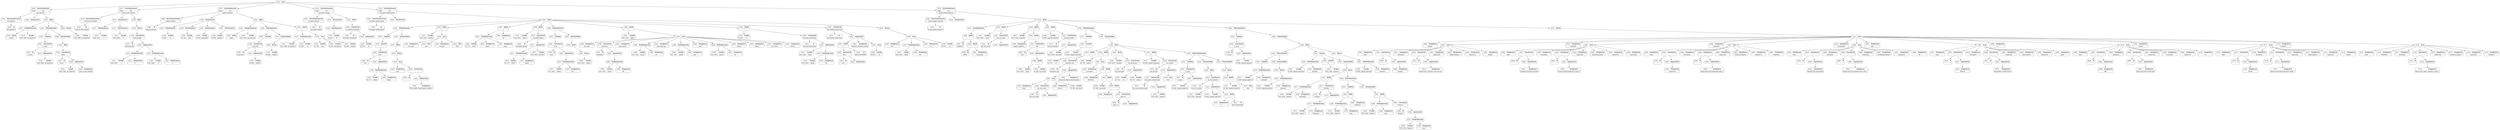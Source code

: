 digraph ast {
node [shape=none];
43246 [label=<<TABLE border='1' cellspacing='0' cellpadding='10' style='rounded' ><TR><TD border='0'>43246</TD><TD border='0'><B>Id</B></TD></TR><HR/><TR><TD border='0' cellpadding='5' colspan='2'>get_importers</TD></TR></TABLE>>];
43247 [label=<<TABLE border='1' cellspacing='0' cellpadding='10' style='rounded' ><TR><TD border='0'>43247</TD><TD border='0'><B>ReturnValueFunction</B></TD></TR><HR/><TR><TD border='0' cellpadding='5' colspan='2'>get_importers</TD></TR></TABLE>>];
43247 -> 43246 [weight=2];
43248 [label=<<TABLE border='1' cellspacing='0' cellpadding='10' style='rounded' ><TR><TD border='0'>43248</TD><TD border='0'><B>ParameterList</B></TD></TR></TABLE>>];
43249 [label=<<TABLE border='1' cellspacing='0' cellpadding='10' style='rounded' ><TR><TD border='0'>43249</TD><TD border='0'><B>Global</B></TD></TR><HR/><TR><TD border='0' cellpadding='5' colspan='2'>global</TD></TR></TABLE>>];
43250 [label=<<TABLE border='1' cellspacing='0' cellpadding='10' style='rounded' ><TR><TD border='0'>43250</TD><TD border='0'><B>Variable</B></TD></TR><HR/><TR><TD border='0' cellpadding='5'>(248, 1046)</TD><TD border='0' cellpadding='5'>wp_importers</TD></TR></TABLE>>];
43251 [label=<<TABLE border='1' cellspacing='0' cellpadding='10' style='rounded' ><TR><TD border='0'>43251</TD><TD border='0'><B>VariableStatement</B></TD></TR></TABLE>>];
43251 -> 43249 [weight=2];
43251 -> 43250 [weight=2];
43252 [label=<<TABLE border='1' cellspacing='0' cellpadding='10' style='rounded' ><TR><TD border='0'>43252</TD><TD border='0'><B>Id</B></TD></TR><HR/><TR><TD border='0' cellpadding='5' colspan='2'>is_array</TD></TR></TABLE>>];
43253 [label=<<TABLE border='1' cellspacing='0' cellpadding='10' style='rounded' ><TR><TD border='0'>43253</TD><TD border='0'><B>Variable</B></TD></TR><HR/><TR><TD border='0' cellpadding='5'>(248, 1046)</TD><TD border='0' cellpadding='5'>wp_importers</TD></TR></TABLE>>];
43254 [label=<<TABLE border='1' cellspacing='0' cellpadding='10' style='rounded' ><TR><TD border='0'>43254</TD><TD border='0'><B>ArgumentList</B></TD></TR></TABLE>>];
43254 -> 43253 [weight=2];
43255 [label=<<TABLE border='1' cellspacing='0' cellpadding='10' style='rounded' ><TR><TD border='0'>43255</TD><TD border='0'><B>FunctionCall</B></TD></TR><HR/><TR><TD border='0' cellpadding='5' colspan='2'>is_array</TD></TR></TABLE>>];
43255 -> 43252 [weight=2];
43255 -> 43254 [weight=2];
43256 [label=<<TABLE border='1' cellspacing='0' cellpadding='10' style='rounded' ><TR><TD border='0'>43256</TD><TD border='0'><B>Condition</B></TD></TR></TABLE>>];
43256 -> 43255 [weight=2];
43257 [label=<<TABLE border='1' cellspacing='0' cellpadding='10' style='rounded' ><TR><TD border='0'>43257</TD><TD border='0'><B>Id</B></TD></TR><HR/><TR><TD border='0' cellpadding='5' colspan='2'>uasort</TD></TR></TABLE>>];
43258 [label=<<TABLE border='1' cellspacing='0' cellpadding='10' style='rounded' ><TR><TD border='0'>43258</TD><TD border='0'><B>Variable</B></TD></TR><HR/><TR><TD border='0' cellpadding='5'>(248, 1046)</TD><TD border='0' cellpadding='5'>wp_importers</TD></TR></TABLE>>];
43259 [label=<<TABLE border='1' cellspacing='0' cellpadding='10' style='rounded' ><TR><TD border='0'>43259</TD><TD border='0'><B>StringLiteral</B></TD></TR><HR/><TR><TD border='0' cellpadding='5' colspan='2'>_usort_by_first_member</TD></TR></TABLE>>];
43260 [label=<<TABLE border='1' cellspacing='0' cellpadding='10' style='rounded' ><TR><TD border='0'>43260</TD><TD border='0'><B>ArgumentList</B></TD></TR></TABLE>>];
43260 -> 43258 [weight=2];
43260 -> 43259 [weight=2];
43261 [label=<<TABLE border='1' cellspacing='0' cellpadding='10' style='rounded' ><TR><TD border='0'>43261</TD><TD border='0'><B>FunctionCall</B></TD></TR><HR/><TR><TD border='0' cellpadding='5' colspan='2'>uasort</TD></TR></TABLE>>];
43261 -> 43257 [weight=2];
43261 -> 43260 [weight=2];
43262 [label=<<TABLE border='1' cellspacing='0' cellpadding='10' style='rounded' ><TR><TD border='0'>43262</TD><TD border='0'><B>Block</B></TD></TR></TABLE>>];
43262 -> 43261 [weight=2];
43263 [label=<<TABLE border='1' cellspacing='0' cellpadding='10' style='rounded' ><TR><TD border='0'>43263</TD><TD border='0'><B>IfThenStatement</B></TD></TR></TABLE>>];
43263 -> 43256 [weight=2];
43263 -> 43264 [weight=2];
43264 [label=<<TABLE border='1' cellspacing='0' cellpadding='10' style='rounded' ><TR><TD border='0'>43264</TD><TD border='0'><B>StatementBody</B></TD></TR></TABLE>>];
43264 -> 43262 [weight=2];
43265 [label=<<TABLE border='1' cellspacing='0' cellpadding='10' style='rounded' ><TR><TD border='0'>43265</TD><TD border='0'><B>Variable</B></TD></TR><HR/><TR><TD border='0' cellpadding='5'>(248, 1046)</TD><TD border='0' cellpadding='5'>wp_importers</TD></TR></TABLE>>];
43266 [label=<<TABLE border='1' cellspacing='0' cellpadding='10' style='rounded' ><TR><TD border='0'>43266</TD><TD border='0'><B>Return</B></TD></TR></TABLE>>];
43266 -> 43265 [weight=2];
43267 [label=<<TABLE border='1' cellspacing='0' cellpadding='10' style='rounded' ><TR><TD border='0'>43267</TD><TD border='0'><B>Block</B></TD></TR></TABLE>>];
43267 -> 43251 [weight=2];
43267 -> 43263 [weight=2];
43267 -> 43266 [weight=2];
43268 [label=<<TABLE border='1' cellspacing='0' cellpadding='10' style='rounded' ><TR><TD border='0'>43268</TD><TD border='0'><B>FunctionStatement</B></TD></TR><HR/><TR><TD border='0' cellpadding='5'>Scope</TD><TD border='0' cellpadding='5'>248</TD></TR><HR/><TR><TD border='0' cellpadding='5' colspan='2'>get_importers</TD></TR></TABLE>>];
43268 -> 43247 [weight=2];
43268 -> 43248 [weight=2];
43268 -> 43267 [weight=2];
43269 [label=<<TABLE border='1' cellspacing='0' cellpadding='10' style='rounded' ><TR><TD border='0'>43269</TD><TD border='0'><B>Id</B></TD></TR><HR/><TR><TD border='0' cellpadding='5' colspan='2'>_usort_by_first_member</TD></TR></TABLE>>];
43270 [label=<<TABLE border='1' cellspacing='0' cellpadding='10' style='rounded' ><TR><TD border='0'>43270</TD><TD border='0'><B>ReturnValueFunction</B></TD></TR><HR/><TR><TD border='0' cellpadding='5' colspan='2'>_usort_by_first_member</TD></TR></TABLE>>];
43270 -> 43269 [weight=2];
43271 [label=<<TABLE border='1' cellspacing='0' cellpadding='10' style='rounded' ><TR><TD border='0'>43271</TD><TD border='0'><B>Variable</B></TD></TR><HR/><TR><TD border='0' cellpadding='5'>(249, 1047)</TD><TD border='0' cellpadding='5'>a</TD></TR></TABLE>>];
43272 [label=<<TABLE border='1' cellspacing='0' cellpadding='10' style='rounded' ><TR><TD border='0'>43272</TD><TD border='0'><B>ValueParameter</B></TD></TR></TABLE>>];
43272 -> 43271 [weight=2];
43273 [label=<<TABLE border='1' cellspacing='0' cellpadding='10' style='rounded' ><TR><TD border='0'>43273</TD><TD border='0'><B>Variable</B></TD></TR><HR/><TR><TD border='0' cellpadding='5'>(249, 1048)</TD><TD border='0' cellpadding='5'>b</TD></TR></TABLE>>];
43274 [label=<<TABLE border='1' cellspacing='0' cellpadding='10' style='rounded' ><TR><TD border='0'>43274</TD><TD border='0'><B>ValueParameter</B></TD></TR></TABLE>>];
43274 -> 43273 [weight=2];
43275 [label=<<TABLE border='1' cellspacing='0' cellpadding='10' style='rounded' ><TR><TD border='0'>43275</TD><TD border='0'><B>ParameterList</B></TD></TR></TABLE>>];
43275 -> 43272 [weight=2];
43275 -> 43274 [weight=2];
43276 [label=<<TABLE border='1' cellspacing='0' cellpadding='10' style='rounded' ><TR><TD border='0'>43276</TD><TD border='0'><B>Id</B></TD></TR><HR/><TR><TD border='0' cellpadding='5' colspan='2'>strnatcasecmp</TD></TR></TABLE>>];
43277 [label=<<TABLE border='1' cellspacing='0' cellpadding='10' style='rounded' ><TR><TD border='0'>43277</TD><TD border='0'><B>Variable</B></TD></TR><HR/><TR><TD border='0' cellpadding='5'>(249, 1047)</TD><TD border='0' cellpadding='5'>a</TD></TR></TABLE>>];
43278 [label=<<TABLE border='1' cellspacing='0' cellpadding='10' style='rounded' ><TR><TD border='0'>43278</TD><TD border='0'><B>IntegerLiteral</B></TD></TR><HR/><TR><TD border='0' cellpadding='5' colspan='2'>0</TD></TR></TABLE>>];
43279 [label=<<TABLE border='1' cellspacing='0' cellpadding='10' style='rounded' ><TR><TD border='0'>43279</TD><TD border='0'><B>PostfixExpression</B></TD></TR></TABLE>>];
43279 -> 43277 [weight=2];
43279 -> 43278 [weight=2];
43280 [label=<<TABLE border='1' cellspacing='0' cellpadding='10' style='rounded' ><TR><TD border='0'>43280</TD><TD border='0'><B>Variable</B></TD></TR><HR/><TR><TD border='0' cellpadding='5'>(249, 1048)</TD><TD border='0' cellpadding='5'>b</TD></TR></TABLE>>];
43281 [label=<<TABLE border='1' cellspacing='0' cellpadding='10' style='rounded' ><TR><TD border='0'>43281</TD><TD border='0'><B>IntegerLiteral</B></TD></TR><HR/><TR><TD border='0' cellpadding='5' colspan='2'>0</TD></TR></TABLE>>];
43282 [label=<<TABLE border='1' cellspacing='0' cellpadding='10' style='rounded' ><TR><TD border='0'>43282</TD><TD border='0'><B>PostfixExpression</B></TD></TR></TABLE>>];
43282 -> 43280 [weight=2];
43282 -> 43281 [weight=2];
43283 [label=<<TABLE border='1' cellspacing='0' cellpadding='10' style='rounded' ><TR><TD border='0'>43283</TD><TD border='0'><B>ArgumentList</B></TD></TR></TABLE>>];
43283 -> 43279 [weight=2];
43283 -> 43282 [weight=2];
43284 [label=<<TABLE border='1' cellspacing='0' cellpadding='10' style='rounded' ><TR><TD border='0'>43284</TD><TD border='0'><B>FunctionCall</B></TD></TR><HR/><TR><TD border='0' cellpadding='5' colspan='2'>strnatcasecmp</TD></TR></TABLE>>];
43284 -> 43276 [weight=2];
43284 -> 43283 [weight=2];
43285 [label=<<TABLE border='1' cellspacing='0' cellpadding='10' style='rounded' ><TR><TD border='0'>43285</TD><TD border='0'><B>Return</B></TD></TR></TABLE>>];
43285 -> 43284 [weight=2];
43286 [label=<<TABLE border='1' cellspacing='0' cellpadding='10' style='rounded' ><TR><TD border='0'>43286</TD><TD border='0'><B>Block</B></TD></TR></TABLE>>];
43286 -> 43285 [weight=2];
43287 [label=<<TABLE border='1' cellspacing='0' cellpadding='10' style='rounded' ><TR><TD border='0'>43287</TD><TD border='0'><B>FunctionStatement</B></TD></TR><HR/><TR><TD border='0' cellpadding='5'>Scope</TD><TD border='0' cellpadding='5'>249</TD></TR><HR/><TR><TD border='0' cellpadding='5' colspan='2'>_usort_by_first_member</TD></TR></TABLE>>];
43287 -> 43270 [weight=2];
43287 -> 43275 [weight=2];
43287 -> 43286 [weight=2];
43288 [label=<<TABLE border='1' cellspacing='0' cellpadding='10' style='rounded' ><TR><TD border='0'>43288</TD><TD border='0'><B>Id</B></TD></TR><HR/><TR><TD border='0' cellpadding='5' colspan='2'>register_importer</TD></TR></TABLE>>];
43289 [label=<<TABLE border='1' cellspacing='0' cellpadding='10' style='rounded' ><TR><TD border='0'>43289</TD><TD border='0'><B>ReturnValueFunction</B></TD></TR><HR/><TR><TD border='0' cellpadding='5' colspan='2'>register_importer</TD></TR></TABLE>>];
43289 -> 43288 [weight=2];
43290 [label=<<TABLE border='1' cellspacing='0' cellpadding='10' style='rounded' ><TR><TD border='0'>43290</TD><TD border='0'><B>Variable</B></TD></TR><HR/><TR><TD border='0' cellpadding='5'>(0, 831)</TD><TD border='0' cellpadding='5'>id</TD></TR></TABLE>>];
43291 [label=<<TABLE border='1' cellspacing='0' cellpadding='10' style='rounded' ><TR><TD border='0'>43291</TD><TD border='0'><B>ValueParameter</B></TD></TR></TABLE>>];
43291 -> 43290 [weight=2];
43292 [label=<<TABLE border='1' cellspacing='0' cellpadding='10' style='rounded' ><TR><TD border='0'>43292</TD><TD border='0'><B>Variable</B></TD></TR><HR/><TR><TD border='0' cellpadding='5'>(0, 736)</TD><TD border='0' cellpadding='5'>name</TD></TR></TABLE>>];
43293 [label=<<TABLE border='1' cellspacing='0' cellpadding='10' style='rounded' ><TR><TD border='0'>43293</TD><TD border='0'><B>ValueParameter</B></TD></TR></TABLE>>];
43293 -> 43292 [weight=2];
43294 [label=<<TABLE border='1' cellspacing='0' cellpadding='10' style='rounded' ><TR><TD border='0'>43294</TD><TD border='0'><B>Variable</B></TD></TR><HR/><TR><TD border='0' cellpadding='5'>(0, 242)</TD><TD border='0' cellpadding='5'>description</TD></TR></TABLE>>];
43295 [label=<<TABLE border='1' cellspacing='0' cellpadding='10' style='rounded' ><TR><TD border='0'>43295</TD><TD border='0'><B>ValueParameter</B></TD></TR></TABLE>>];
43295 -> 43294 [weight=2];
43296 [label=<<TABLE border='1' cellspacing='0' cellpadding='10' style='rounded' ><TR><TD border='0'>43296</TD><TD border='0'><B>Variable</B></TD></TR><HR/><TR><TD border='0' cellpadding='5'>(0, 683)</TD><TD border='0' cellpadding='5'>callback</TD></TR></TABLE>>];
43297 [label=<<TABLE border='1' cellspacing='0' cellpadding='10' style='rounded' ><TR><TD border='0'>43297</TD><TD border='0'><B>ValueParameter</B></TD></TR></TABLE>>];
43297 -> 43296 [weight=2];
43298 [label=<<TABLE border='1' cellspacing='0' cellpadding='10' style='rounded' ><TR><TD border='0'>43298</TD><TD border='0'><B>ParameterList</B></TD></TR></TABLE>>];
43298 -> 43291 [weight=2];
43298 -> 43293 [weight=2];
43298 -> 43295 [weight=2];
43298 -> 43297 [weight=2];
43299 [label=<<TABLE border='1' cellspacing='0' cellpadding='10' style='rounded' ><TR><TD border='0'>43299</TD><TD border='0'><B>Global</B></TD></TR><HR/><TR><TD border='0' cellpadding='5' colspan='2'>global</TD></TR></TABLE>>];
43300 [label=<<TABLE border='1' cellspacing='0' cellpadding='10' style='rounded' ><TR><TD border='0'>43300</TD><TD border='0'><B>Variable</B></TD></TR><HR/><TR><TD border='0' cellpadding='5'>(250, 1049)</TD><TD border='0' cellpadding='5'>wp_importers</TD></TR></TABLE>>];
43301 [label=<<TABLE border='1' cellspacing='0' cellpadding='10' style='rounded' ><TR><TD border='0'>43301</TD><TD border='0'><B>VariableStatement</B></TD></TR></TABLE>>];
43301 -> 43299 [weight=2];
43301 -> 43300 [weight=2];
43302 [label=<<TABLE border='1' cellspacing='0' cellpadding='10' style='rounded' ><TR><TD border='0'>43302</TD><TD border='0'><B>Id</B></TD></TR><HR/><TR><TD border='0' cellpadding='5' colspan='2'>is_wp_error</TD></TR></TABLE>>];
43303 [label=<<TABLE border='1' cellspacing='0' cellpadding='10' style='rounded' ><TR><TD border='0'>43303</TD><TD border='0'><B>Variable</B></TD></TR><HR/><TR><TD border='0' cellpadding='5'>(0, 683)</TD><TD border='0' cellpadding='5'>callback</TD></TR></TABLE>>];
43304 [label=<<TABLE border='1' cellspacing='0' cellpadding='10' style='rounded' ><TR><TD border='0'>43304</TD><TD border='0'><B>ArgumentList</B></TD></TR></TABLE>>];
43304 -> 43303 [weight=2];
43305 [label=<<TABLE border='1' cellspacing='0' cellpadding='10' style='rounded' ><TR><TD border='0'>43305</TD><TD border='0'><B>FunctionCall</B></TD></TR><HR/><TR><TD border='0' cellpadding='5' colspan='2'>is_wp_error</TD></TR></TABLE>>];
43305 -> 43302 [weight=2];
43305 -> 43304 [weight=2];
43306 [label=<<TABLE border='1' cellspacing='0' cellpadding='10' style='rounded' ><TR><TD border='0'>43306</TD><TD border='0'><B>Condition</B></TD></TR></TABLE>>];
43306 -> 43305 [weight=2];
43307 [label=<<TABLE border='1' cellspacing='0' cellpadding='10' style='rounded' ><TR><TD border='0'>43307</TD><TD border='0'><B>Variable</B></TD></TR><HR/><TR><TD border='0' cellpadding='5'>(0, 683)</TD><TD border='0' cellpadding='5'>callback</TD></TR></TABLE>>];
43308 [label=<<TABLE border='1' cellspacing='0' cellpadding='10' style='rounded' ><TR><TD border='0'>43308</TD><TD border='0'><B>Return</B></TD></TR></TABLE>>];
43308 -> 43307 [weight=2];
43309 [label=<<TABLE border='1' cellspacing='0' cellpadding='10' style='rounded' ><TR><TD border='0'>43309</TD><TD border='0'><B>IfThenStatement</B></TD></TR></TABLE>>];
43309 -> 43306 [weight=2];
43309 -> 43310 [weight=2];
43310 [label=<<TABLE border='1' cellspacing='0' cellpadding='10' style='rounded' ><TR><TD border='0'>43310</TD><TD border='0'><B>StatementBody</B></TD></TR></TABLE>>];
43310 -> 43308 [weight=2];
43311 [label=<<TABLE border='1' cellspacing='0' cellpadding='10' style='rounded' ><TR><TD border='0'>43311</TD><TD border='0'><B>Variable</B></TD></TR><HR/><TR><TD border='0' cellpadding='5'>(250, 1049)</TD><TD border='0' cellpadding='5'>wp_importers</TD></TR></TABLE>>];
43312 [label=<<TABLE border='1' cellspacing='0' cellpadding='10' style='rounded' ><TR><TD border='0'>43312</TD><TD border='0'><B>Variable</B></TD></TR><HR/><TR><TD border='0' cellpadding='5'>(0, 831)</TD><TD border='0' cellpadding='5'>id</TD></TR></TABLE>>];
43313 [label=<<TABLE border='1' cellspacing='0' cellpadding='10' style='rounded' ><TR><TD border='0'>43313</TD><TD border='0'><B>PostfixExpression</B></TD></TR></TABLE>>];
43313 -> 43311 [weight=2];
43313 -> 43312 [weight=2];
43314 [label=<<TABLE border='1' cellspacing='0' cellpadding='10' style='rounded' ><TR><TD border='0'>43314</TD><TD border='0'><B>BinOP</B></TD></TR><HR/><TR><TD border='0' cellpadding='5' colspan='2'>=</TD></TR></TABLE>>];
43314 -> 43313 [weight=2];
43314 -> 43318 [weight=2];
43315 [label=<<TABLE border='1' cellspacing='0' cellpadding='10' style='rounded' ><TR><TD border='0'>43315</TD><TD border='0'><B>Variable</B></TD></TR><HR/><TR><TD border='0' cellpadding='5'>(0, 736)</TD><TD border='0' cellpadding='5'>name</TD></TR></TABLE>>];
43316 [label=<<TABLE border='1' cellspacing='0' cellpadding='10' style='rounded' ><TR><TD border='0'>43316</TD><TD border='0'><B>Variable</B></TD></TR><HR/><TR><TD border='0' cellpadding='5'>(0, 242)</TD><TD border='0' cellpadding='5'>description</TD></TR></TABLE>>];
43317 [label=<<TABLE border='1' cellspacing='0' cellpadding='10' style='rounded' ><TR><TD border='0'>43317</TD><TD border='0'><B>Variable</B></TD></TR><HR/><TR><TD border='0' cellpadding='5'>(0, 683)</TD><TD border='0' cellpadding='5'>callback</TD></TR></TABLE>>];
43318 [label=<<TABLE border='1' cellspacing='0' cellpadding='10' style='rounded' ><TR><TD border='0'>43318</TD><TD border='0'><B>Array</B></TD></TR></TABLE>>];
43318 -> 43315 [weight=2];
43318 -> 43316 [weight=2];
43318 -> 43317 [weight=2];
43319 [label=<<TABLE border='1' cellspacing='0' cellpadding='10' style='rounded' ><TR><TD border='0'>43319</TD><TD border='0'><B>Block</B></TD></TR></TABLE>>];
43319 -> 43301 [weight=2];
43319 -> 43309 [weight=2];
43319 -> 43314 [weight=2];
43320 [label=<<TABLE border='1' cellspacing='0' cellpadding='10' style='rounded' ><TR><TD border='0'>43320</TD><TD border='0'><B>FunctionStatement</B></TD></TR><HR/><TR><TD border='0' cellpadding='5'>Scope</TD><TD border='0' cellpadding='5'>250</TD></TR><HR/><TR><TD border='0' cellpadding='5' colspan='2'>register_importer</TD></TR></TABLE>>];
43320 -> 43289 [weight=2];
43320 -> 43298 [weight=2];
43320 -> 43319 [weight=2];
43321 [label=<<TABLE border='1' cellspacing='0' cellpadding='10' style='rounded' ><TR><TD border='0'>43321</TD><TD border='0'><B>Id</B></TD></TR><HR/><TR><TD border='0' cellpadding='5' colspan='2'>wp_import_cleanup</TD></TR></TABLE>>];
43322 [label=<<TABLE border='1' cellspacing='0' cellpadding='10' style='rounded' ><TR><TD border='0'>43322</TD><TD border='0'><B>ReturnValueFunction</B></TD></TR><HR/><TR><TD border='0' cellpadding='5' colspan='2'>wp_import_cleanup</TD></TR></TABLE>>];
43322 -> 43321 [weight=2];
43323 [label=<<TABLE border='1' cellspacing='0' cellpadding='10' style='rounded' ><TR><TD border='0'>43323</TD><TD border='0'><B>Variable</B></TD></TR><HR/><TR><TD border='0' cellpadding='5'>(0, 831)</TD><TD border='0' cellpadding='5'>id</TD></TR></TABLE>>];
43324 [label=<<TABLE border='1' cellspacing='0' cellpadding='10' style='rounded' ><TR><TD border='0'>43324</TD><TD border='0'><B>ValueParameter</B></TD></TR></TABLE>>];
43324 -> 43323 [weight=2];
43325 [label=<<TABLE border='1' cellspacing='0' cellpadding='10' style='rounded' ><TR><TD border='0'>43325</TD><TD border='0'><B>ParameterList</B></TD></TR></TABLE>>];
43325 -> 43324 [weight=2];
43326 [label=<<TABLE border='1' cellspacing='0' cellpadding='10' style='rounded' ><TR><TD border='0'>43326</TD><TD border='0'><B>Id</B></TD></TR><HR/><TR><TD border='0' cellpadding='5' colspan='2'>wp_delete_attachment</TD></TR></TABLE>>];
43327 [label=<<TABLE border='1' cellspacing='0' cellpadding='10' style='rounded' ><TR><TD border='0'>43327</TD><TD border='0'><B>Variable</B></TD></TR><HR/><TR><TD border='0' cellpadding='5'>(0, 831)</TD><TD border='0' cellpadding='5'>id</TD></TR></TABLE>>];
43328 [label=<<TABLE border='1' cellspacing='0' cellpadding='10' style='rounded' ><TR><TD border='0'>43328</TD><TD border='0'><B>ArgumentList</B></TD></TR></TABLE>>];
43328 -> 43327 [weight=2];
43329 [label=<<TABLE border='1' cellspacing='0' cellpadding='10' style='rounded' ><TR><TD border='0'>43329</TD><TD border='0'><B>FunctionCall</B></TD></TR><HR/><TR><TD border='0' cellpadding='5' colspan='2'>wp_delete_attachment</TD></TR></TABLE>>];
43329 -> 43326 [weight=2];
43329 -> 43328 [weight=2];
43330 [label=<<TABLE border='1' cellspacing='0' cellpadding='10' style='rounded' ><TR><TD border='0'>43330</TD><TD border='0'><B>Block</B></TD></TR></TABLE>>];
43330 -> 43329 [weight=2];
43331 [label=<<TABLE border='1' cellspacing='0' cellpadding='10' style='rounded' ><TR><TD border='0'>43331</TD><TD border='0'><B>FunctionStatement</B></TD></TR><HR/><TR><TD border='0' cellpadding='5'>Scope</TD><TD border='0' cellpadding='5'>251</TD></TR><HR/><TR><TD border='0' cellpadding='5' colspan='2'>wp_import_cleanup</TD></TR></TABLE>>];
43331 -> 43322 [weight=2];
43331 -> 43325 [weight=2];
43331 -> 43330 [weight=2];
43332 [label=<<TABLE border='1' cellspacing='0' cellpadding='10' style='rounded' ><TR><TD border='0'>43332</TD><TD border='0'><B>Id</B></TD></TR><HR/><TR><TD border='0' cellpadding='5' colspan='2'>wp_import_handle_upload</TD></TR></TABLE>>];
43333 [label=<<TABLE border='1' cellspacing='0' cellpadding='10' style='rounded' ><TR><TD border='0'>43333</TD><TD border='0'><B>ReturnValueFunction</B></TD></TR><HR/><TR><TD border='0' cellpadding='5' colspan='2'>wp_import_handle_upload</TD></TR></TABLE>>];
43333 -> 43332 [weight=2];
43334 [label=<<TABLE border='1' cellspacing='0' cellpadding='10' style='rounded' ><TR><TD border='0'>43334</TD><TD border='0'><B>ParameterList</B></TD></TR></TABLE>>];
43336 [label=<<TABLE border='1' cellspacing='0' cellpadding='10' style='rounded' ><TR><TD border='0'>43336</TD><TD border='0'><B>Id</B></TD></TR><HR/><TR><TD border='0' cellpadding='5' colspan='2'>isset</TD></TR></TABLE>>];
43337 [label=<<TABLE border='1' cellspacing='0' cellpadding='10' style='rounded' ><TR><TD border='0'>43337</TD><TD border='0'><B>Variable</B></TD></TR><HR/><TR><TD border='0' cellpadding='5'>(0, 177)</TD><TD border='0' cellpadding='5'>_FILES</TD></TR></TABLE>>];
43338 [label=<<TABLE border='1' cellspacing='0' cellpadding='10' style='rounded' ><TR><TD border='0'>43338</TD><TD border='0'><B>StringLiteral</B></TD></TR><HR/><TR><TD border='0' cellpadding='5' colspan='2'>import</TD></TR></TABLE>>];
43339 [label=<<TABLE border='1' cellspacing='0' cellpadding='10' style='rounded' ><TR><TD border='0'>43339</TD><TD border='0'><B>PostfixExpression</B></TD></TR></TABLE>>];
43339 -> 43337 [weight=2];
43339 -> 43338 [weight=2];
43340 [label=<<TABLE border='1' cellspacing='0' cellpadding='10' style='rounded' ><TR><TD border='0'>43340</TD><TD border='0'><B>ArgumentList</B></TD></TR></TABLE>>];
43340 -> 43339 [weight=2];
43341 [label=<<TABLE border='1' cellspacing='0' cellpadding='10' style='rounded' ><TR><TD border='0'>43341</TD><TD border='0'><B>FunctionCall</B></TD></TR><HR/><TR><TD border='0' cellpadding='5' colspan='2'>isset</TD></TR></TABLE>>];
43341 -> 43336 [weight=2];
43341 -> 43340 [weight=2];
43342 [label=<<TABLE border='1' cellspacing='0' cellpadding='10' style='rounded' ><TR><TD border='0'>43342</TD><TD border='0'><B>UnaryOP</B></TD></TR><HR/><TR><TD border='0' cellpadding='5' colspan='2'>!</TD></TR></TABLE>>];
43342 -> 43341 [weight=2];
43343 [label=<<TABLE border='1' cellspacing='0' cellpadding='10' style='rounded' ><TR><TD border='0'>43343</TD><TD border='0'><B>Condition</B></TD></TR></TABLE>>];
43343 -> 43342 [weight=2];
43344 [label=<<TABLE border='1' cellspacing='0' cellpadding='10' style='rounded' ><TR><TD border='0'>43344</TD><TD border='0'><B>StringLiteral</B></TD></TR><HR/><TR><TD border='0' cellpadding='5' colspan='2'>error</TD></TR></TABLE>>];
43345 [label=<<TABLE border='1' cellspacing='0' cellpadding='10' style='rounded' ><TR><TD border='0'>43345</TD><TD border='0'><B>Id</B></TD></TR><HR/><TR><TD border='0' cellpadding='5' colspan='2'>__</TD></TR></TABLE>>];
43346 [label=<<TABLE border='1' cellspacing='0' cellpadding='10' style='rounded' ><TR><TD border='0'>43346</TD><TD border='0'><B>StringLiteral</B></TD></TR><HR/><TR><TD border='0' cellpadding='5' colspan='2'>File is empty. Please upload somethin...</TD></TR></TABLE>>];
43347 [label=<<TABLE border='1' cellspacing='0' cellpadding='10' style='rounded' ><TR><TD border='0'>43347</TD><TD border='0'><B>ArgumentList</B></TD></TR></TABLE>>];
43347 -> 43346 [weight=2];
43348 [label=<<TABLE border='1' cellspacing='0' cellpadding='10' style='rounded' ><TR><TD border='0'>43348</TD><TD border='0'><B>FunctionCall</B></TD></TR><HR/><TR><TD border='0' cellpadding='5' colspan='2'>__</TD></TR></TABLE>>];
43348 -> 43345 [weight=2];
43348 -> 43347 [weight=2];
43349 [label=<<TABLE border='1' cellspacing='0' cellpadding='10' style='rounded' ><TR><TD border='0'>43349</TD><TD border='0'><B>Array</B></TD></TR></TABLE>>];
43349 -> 43344 [weight=2];
43349 -> 43348 [weight=2];
43350 [label=<<TABLE border='1' cellspacing='0' cellpadding='10' style='rounded' ><TR><TD border='0'>43350</TD><TD border='0'><B>Return</B></TD></TR></TABLE>>];
43350 -> 43349 [weight=2];
43351 [label=<<TABLE border='1' cellspacing='0' cellpadding='10' style='rounded' ><TR><TD border='0'>43351</TD><TD border='0'><B>Block</B></TD></TR></TABLE>>];
43351 -> 43350 [weight=2];
43352 [label=<<TABLE border='1' cellspacing='0' cellpadding='10' style='rounded' ><TR><TD border='0'>43352</TD><TD border='0'><B>IfThenStatement</B></TD></TR></TABLE>>];
43352 -> 43343 [weight=2];
43352 -> 43353 [weight=2];
43353 [label=<<TABLE border='1' cellspacing='0' cellpadding='10' style='rounded' ><TR><TD border='0'>43353</TD><TD border='0'><B>StatementBody</B></TD></TR></TABLE>>];
43353 -> 43351 [weight=2];
43354 [label=<<TABLE border='1' cellspacing='0' cellpadding='10' style='rounded' ><TR><TD border='0'>43354</TD><TD border='0'><B>Variable</B></TD></TR><HR/><TR><TD border='0' cellpadding='5'>(252, 1050)</TD><TD border='0' cellpadding='5'>overrides</TD></TR></TABLE>>];
43355 [label=<<TABLE border='1' cellspacing='0' cellpadding='10' style='rounded' ><TR><TD border='0'>43355</TD><TD border='0'><B>BinOP</B></TD></TR><HR/><TR><TD border='0' cellpadding='5' colspan='2'>=</TD></TR></TABLE>>];
43355 -> 43354 [weight=2];
43355 -> 43360 [weight=2];
43356 [label=<<TABLE border='1' cellspacing='0' cellpadding='10' style='rounded' ><TR><TD border='0'>43356</TD><TD border='0'><B>StringLiteral</B></TD></TR><HR/><TR><TD border='0' cellpadding='5' colspan='2'>test_form</TD></TR></TABLE>>];
43357 [label=<<TABLE border='1' cellspacing='0' cellpadding='10' style='rounded' ><TR><TD border='0'>43357</TD><TD border='0'><B>False</B></TD></TR><HR/><TR><TD border='0' cellpadding='5' colspan='2'>false</TD></TR></TABLE>>];
43358 [label=<<TABLE border='1' cellspacing='0' cellpadding='10' style='rounded' ><TR><TD border='0'>43358</TD><TD border='0'><B>StringLiteral</B></TD></TR><HR/><TR><TD border='0' cellpadding='5' colspan='2'>test_type</TD></TR></TABLE>>];
43359 [label=<<TABLE border='1' cellspacing='0' cellpadding='10' style='rounded' ><TR><TD border='0'>43359</TD><TD border='0'><B>False</B></TD></TR><HR/><TR><TD border='0' cellpadding='5' colspan='2'>false</TD></TR></TABLE>>];
43360 [label=<<TABLE border='1' cellspacing='0' cellpadding='10' style='rounded' ><TR><TD border='0'>43360</TD><TD border='0'><B>Array</B></TD></TR></TABLE>>];
43360 -> 43356 [weight=2];
43360 -> 43357 [weight=2];
43360 -> 43358 [weight=2];
43360 -> 43359 [weight=2];
43361 [label=<<TABLE border='1' cellspacing='0' cellpadding='10' style='rounded' ><TR><TD border='0'>43361</TD><TD border='0'><B>Variable</B></TD></TR><HR/><TR><TD border='0' cellpadding='5'>(0, 177)</TD><TD border='0' cellpadding='5'>_FILES</TD></TR></TABLE>>];
43362 [label=<<TABLE border='1' cellspacing='0' cellpadding='10' style='rounded' ><TR><TD border='0'>43362</TD><TD border='0'><B>StringLiteral</B></TD></TR><HR/><TR><TD border='0' cellpadding='5' colspan='2'>import</TD></TR></TABLE>>];
43363 [label=<<TABLE border='1' cellspacing='0' cellpadding='10' style='rounded' ><TR><TD border='0'>43363</TD><TD border='0'><B>StringLiteral</B></TD></TR><HR/><TR><TD border='0' cellpadding='5' colspan='2'>name</TD></TR></TABLE>>];
43364 [label=<<TABLE border='1' cellspacing='0' cellpadding='10' style='rounded' ><TR><TD border='0'>43364</TD><TD border='0'><B>PostfixExpression</B></TD></TR></TABLE>>];
43364 -> 43361 [weight=2];
43364 -> 43362 [weight=2];
43364 -> 43363 [weight=2];
43365 [label=<<TABLE border='1' cellspacing='0' cellpadding='10' style='rounded' ><TR><TD border='0'>43365</TD><TD border='0'><B>BinOP</B></TD></TR><HR/><TR><TD border='0' cellpadding='5' colspan='2'>.=</TD></TR></TABLE>>];
43365 -> 43364 [weight=2];
43365 -> 43366 [weight=2];
43366 [label=<<TABLE border='1' cellspacing='0' cellpadding='10' style='rounded' ><TR><TD border='0'>43366</TD><TD border='0'><B>StringLiteral</B></TD></TR><HR/><TR><TD border='0' cellpadding='5' colspan='2'>.txt</TD></TR></TABLE>>];
43367 [label=<<TABLE border='1' cellspacing='0' cellpadding='10' style='rounded' ><TR><TD border='0'>43367</TD><TD border='0'><B>Variable</B></TD></TR><HR/><TR><TD border='0' cellpadding='5'>(252, 1051)</TD><TD border='0' cellpadding='5'>upload</TD></TR></TABLE>>];
43368 [label=<<TABLE border='1' cellspacing='0' cellpadding='10' style='rounded' ><TR><TD border='0'>43368</TD><TD border='0'><B>BinOP</B></TD></TR><HR/><TR><TD border='0' cellpadding='5' colspan='2'>=</TD></TR></TABLE>>];
43368 -> 43367 [weight=2];
43368 -> 43375 [weight=2];
43369 [label=<<TABLE border='1' cellspacing='0' cellpadding='10' style='rounded' ><TR><TD border='0'>43369</TD><TD border='0'><B>Id</B></TD></TR><HR/><TR><TD border='0' cellpadding='5' colspan='2'>wp_handle_upload</TD></TR></TABLE>>];
43370 [label=<<TABLE border='1' cellspacing='0' cellpadding='10' style='rounded' ><TR><TD border='0'>43370</TD><TD border='0'><B>Variable</B></TD></TR><HR/><TR><TD border='0' cellpadding='5'>(0, 177)</TD><TD border='0' cellpadding='5'>_FILES</TD></TR></TABLE>>];
43371 [label=<<TABLE border='1' cellspacing='0' cellpadding='10' style='rounded' ><TR><TD border='0'>43371</TD><TD border='0'><B>StringLiteral</B></TD></TR><HR/><TR><TD border='0' cellpadding='5' colspan='2'>import</TD></TR></TABLE>>];
43372 [label=<<TABLE border='1' cellspacing='0' cellpadding='10' style='rounded' ><TR><TD border='0'>43372</TD><TD border='0'><B>PostfixExpression</B></TD></TR></TABLE>>];
43372 -> 43370 [weight=2];
43372 -> 43371 [weight=2];
43373 [label=<<TABLE border='1' cellspacing='0' cellpadding='10' style='rounded' ><TR><TD border='0'>43373</TD><TD border='0'><B>Variable</B></TD></TR><HR/><TR><TD border='0' cellpadding='5'>(252, 1050)</TD><TD border='0' cellpadding='5'>overrides</TD></TR></TABLE>>];
43374 [label=<<TABLE border='1' cellspacing='0' cellpadding='10' style='rounded' ><TR><TD border='0'>43374</TD><TD border='0'><B>ArgumentList</B></TD></TR></TABLE>>];
43374 -> 43372 [weight=2];
43374 -> 43373 [weight=2];
43375 [label=<<TABLE border='1' cellspacing='0' cellpadding='10' style='rounded' ><TR><TD border='0'>43375</TD><TD border='0'><B>FunctionCall</B></TD></TR><HR/><TR><TD border='0' cellpadding='5' colspan='2'>wp_handle_upload</TD></TR></TABLE>>];
43375 -> 43369 [weight=2];
43375 -> 43374 [weight=2];
43376 [label=<<TABLE border='1' cellspacing='0' cellpadding='10' style='rounded' ><TR><TD border='0'>43376</TD><TD border='0'><B>Id</B></TD></TR><HR/><TR><TD border='0' cellpadding='5' colspan='2'>isset</TD></TR></TABLE>>];
43377 [label=<<TABLE border='1' cellspacing='0' cellpadding='10' style='rounded' ><TR><TD border='0'>43377</TD><TD border='0'><B>Variable</B></TD></TR><HR/><TR><TD border='0' cellpadding='5'>(252, 1051)</TD><TD border='0' cellpadding='5'>upload</TD></TR></TABLE>>];
43378 [label=<<TABLE border='1' cellspacing='0' cellpadding='10' style='rounded' ><TR><TD border='0'>43378</TD><TD border='0'><B>StringLiteral</B></TD></TR><HR/><TR><TD border='0' cellpadding='5' colspan='2'>error</TD></TR></TABLE>>];
43379 [label=<<TABLE border='1' cellspacing='0' cellpadding='10' style='rounded' ><TR><TD border='0'>43379</TD><TD border='0'><B>PostfixExpression</B></TD></TR></TABLE>>];
43379 -> 43377 [weight=2];
43379 -> 43378 [weight=2];
43380 [label=<<TABLE border='1' cellspacing='0' cellpadding='10' style='rounded' ><TR><TD border='0'>43380</TD><TD border='0'><B>ArgumentList</B></TD></TR></TABLE>>];
43380 -> 43379 [weight=2];
43381 [label=<<TABLE border='1' cellspacing='0' cellpadding='10' style='rounded' ><TR><TD border='0'>43381</TD><TD border='0'><B>FunctionCall</B></TD></TR><HR/><TR><TD border='0' cellpadding='5' colspan='2'>isset</TD></TR></TABLE>>];
43381 -> 43376 [weight=2];
43381 -> 43380 [weight=2];
43382 [label=<<TABLE border='1' cellspacing='0' cellpadding='10' style='rounded' ><TR><TD border='0'>43382</TD><TD border='0'><B>Condition</B></TD></TR></TABLE>>];
43382 -> 43381 [weight=2];
43383 [label=<<TABLE border='1' cellspacing='0' cellpadding='10' style='rounded' ><TR><TD border='0'>43383</TD><TD border='0'><B>Variable</B></TD></TR><HR/><TR><TD border='0' cellpadding='5'>(252, 1051)</TD><TD border='0' cellpadding='5'>upload</TD></TR></TABLE>>];
43384 [label=<<TABLE border='1' cellspacing='0' cellpadding='10' style='rounded' ><TR><TD border='0'>43384</TD><TD border='0'><B>Return</B></TD></TR></TABLE>>];
43384 -> 43383 [weight=2];
43385 [label=<<TABLE border='1' cellspacing='0' cellpadding='10' style='rounded' ><TR><TD border='0'>43385</TD><TD border='0'><B>Block</B></TD></TR></TABLE>>];
43385 -> 43384 [weight=2];
43386 [label=<<TABLE border='1' cellspacing='0' cellpadding='10' style='rounded' ><TR><TD border='0'>43386</TD><TD border='0'><B>IfThenStatement</B></TD></TR></TABLE>>];
43386 -> 43382 [weight=2];
43386 -> 43387 [weight=2];
43387 [label=<<TABLE border='1' cellspacing='0' cellpadding='10' style='rounded' ><TR><TD border='0'>43387</TD><TD border='0'><B>StatementBody</B></TD></TR></TABLE>>];
43387 -> 43385 [weight=2];
43388 [label=<<TABLE border='1' cellspacing='0' cellpadding='10' style='rounded' ><TR><TD border='0'>43388</TD><TD border='0'><B>Variable</B></TD></TR><HR/><TR><TD border='0' cellpadding='5'>(252, 1052)</TD><TD border='0' cellpadding='5'>object</TD></TR></TABLE>>];
43389 [label=<<TABLE border='1' cellspacing='0' cellpadding='10' style='rounded' ><TR><TD border='0'>43389</TD><TD border='0'><B>BinOP</B></TD></TR><HR/><TR><TD border='0' cellpadding='5' colspan='2'>=</TD></TR></TABLE>>];
43389 -> 43388 [weight=2];
43389 -> 43413 [weight=2];
43390 [label=<<TABLE border='1' cellspacing='0' cellpadding='10' style='rounded' ><TR><TD border='0'>43390</TD><TD border='0'><B>StringLiteral</B></TD></TR><HR/><TR><TD border='0' cellpadding='5' colspan='2'>post_title</TD></TR></TABLE>>];
43391 [label=<<TABLE border='1' cellspacing='0' cellpadding='10' style='rounded' ><TR><TD border='0'>43391</TD><TD border='0'><B>Id</B></TD></TR><HR/><TR><TD border='0' cellpadding='5' colspan='2'>basename</TD></TR></TABLE>>];
43392 [label=<<TABLE border='1' cellspacing='0' cellpadding='10' style='rounded' ><TR><TD border='0'>43392</TD><TD border='0'><B>Variable</B></TD></TR><HR/><TR><TD border='0' cellpadding='5'>(252, 1051)</TD><TD border='0' cellpadding='5'>upload</TD></TR></TABLE>>];
43393 [label=<<TABLE border='1' cellspacing='0' cellpadding='10' style='rounded' ><TR><TD border='0'>43393</TD><TD border='0'><B>StringLiteral</B></TD></TR><HR/><TR><TD border='0' cellpadding='5' colspan='2'>file</TD></TR></TABLE>>];
43394 [label=<<TABLE border='1' cellspacing='0' cellpadding='10' style='rounded' ><TR><TD border='0'>43394</TD><TD border='0'><B>PostfixExpression</B></TD></TR></TABLE>>];
43394 -> 43392 [weight=2];
43394 -> 43393 [weight=2];
43395 [label=<<TABLE border='1' cellspacing='0' cellpadding='10' style='rounded' ><TR><TD border='0'>43395</TD><TD border='0'><B>ArgumentList</B></TD></TR></TABLE>>];
43395 -> 43394 [weight=2];
43396 [label=<<TABLE border='1' cellspacing='0' cellpadding='10' style='rounded' ><TR><TD border='0'>43396</TD><TD border='0'><B>FunctionCall</B></TD></TR><HR/><TR><TD border='0' cellpadding='5' colspan='2'>basename</TD></TR></TABLE>>];
43396 -> 43391 [weight=2];
43396 -> 43395 [weight=2];
43397 [label=<<TABLE border='1' cellspacing='0' cellpadding='10' style='rounded' ><TR><TD border='0'>43397</TD><TD border='0'><B>StringLiteral</B></TD></TR><HR/><TR><TD border='0' cellpadding='5' colspan='2'>post_content</TD></TR></TABLE>>];
43398 [label=<<TABLE border='1' cellspacing='0' cellpadding='10' style='rounded' ><TR><TD border='0'>43398</TD><TD border='0'><B>Variable</B></TD></TR><HR/><TR><TD border='0' cellpadding='5'>(252, 1051)</TD><TD border='0' cellpadding='5'>upload</TD></TR></TABLE>>];
43399 [label=<<TABLE border='1' cellspacing='0' cellpadding='10' style='rounded' ><TR><TD border='0'>43399</TD><TD border='0'><B>StringLiteral</B></TD></TR><HR/><TR><TD border='0' cellpadding='5' colspan='2'>url</TD></TR></TABLE>>];
43400 [label=<<TABLE border='1' cellspacing='0' cellpadding='10' style='rounded' ><TR><TD border='0'>43400</TD><TD border='0'><B>PostfixExpression</B></TD></TR></TABLE>>];
43400 -> 43398 [weight=2];
43400 -> 43399 [weight=2];
43401 [label=<<TABLE border='1' cellspacing='0' cellpadding='10' style='rounded' ><TR><TD border='0'>43401</TD><TD border='0'><B>StringLiteral</B></TD></TR><HR/><TR><TD border='0' cellpadding='5' colspan='2'>post_mime_type</TD></TR></TABLE>>];
43402 [label=<<TABLE border='1' cellspacing='0' cellpadding='10' style='rounded' ><TR><TD border='0'>43402</TD><TD border='0'><B>Variable</B></TD></TR><HR/><TR><TD border='0' cellpadding='5'>(252, 1051)</TD><TD border='0' cellpadding='5'>upload</TD></TR></TABLE>>];
43403 [label=<<TABLE border='1' cellspacing='0' cellpadding='10' style='rounded' ><TR><TD border='0'>43403</TD><TD border='0'><B>StringLiteral</B></TD></TR><HR/><TR><TD border='0' cellpadding='5' colspan='2'>type</TD></TR></TABLE>>];
43404 [label=<<TABLE border='1' cellspacing='0' cellpadding='10' style='rounded' ><TR><TD border='0'>43404</TD><TD border='0'><B>PostfixExpression</B></TD></TR></TABLE>>];
43404 -> 43402 [weight=2];
43404 -> 43403 [weight=2];
43405 [label=<<TABLE border='1' cellspacing='0' cellpadding='10' style='rounded' ><TR><TD border='0'>43405</TD><TD border='0'><B>StringLiteral</B></TD></TR><HR/><TR><TD border='0' cellpadding='5' colspan='2'>guid</TD></TR></TABLE>>];
43406 [label=<<TABLE border='1' cellspacing='0' cellpadding='10' style='rounded' ><TR><TD border='0'>43406</TD><TD border='0'><B>Variable</B></TD></TR><HR/><TR><TD border='0' cellpadding='5'>(252, 1051)</TD><TD border='0' cellpadding='5'>upload</TD></TR></TABLE>>];
43407 [label=<<TABLE border='1' cellspacing='0' cellpadding='10' style='rounded' ><TR><TD border='0'>43407</TD><TD border='0'><B>StringLiteral</B></TD></TR><HR/><TR><TD border='0' cellpadding='5' colspan='2'>url</TD></TR></TABLE>>];
43408 [label=<<TABLE border='1' cellspacing='0' cellpadding='10' style='rounded' ><TR><TD border='0'>43408</TD><TD border='0'><B>PostfixExpression</B></TD></TR></TABLE>>];
43408 -> 43406 [weight=2];
43408 -> 43407 [weight=2];
43409 [label=<<TABLE border='1' cellspacing='0' cellpadding='10' style='rounded' ><TR><TD border='0'>43409</TD><TD border='0'><B>StringLiteral</B></TD></TR><HR/><TR><TD border='0' cellpadding='5' colspan='2'>context</TD></TR></TABLE>>];
43410 [label=<<TABLE border='1' cellspacing='0' cellpadding='10' style='rounded' ><TR><TD border='0'>43410</TD><TD border='0'><B>StringLiteral</B></TD></TR><HR/><TR><TD border='0' cellpadding='5' colspan='2'>import</TD></TR></TABLE>>];
43411 [label=<<TABLE border='1' cellspacing='0' cellpadding='10' style='rounded' ><TR><TD border='0'>43411</TD><TD border='0'><B>StringLiteral</B></TD></TR><HR/><TR><TD border='0' cellpadding='5' colspan='2'>post_status</TD></TR></TABLE>>];
43412 [label=<<TABLE border='1' cellspacing='0' cellpadding='10' style='rounded' ><TR><TD border='0'>43412</TD><TD border='0'><B>StringLiteral</B></TD></TR><HR/><TR><TD border='0' cellpadding='5' colspan='2'>private</TD></TR></TABLE>>];
43413 [label=<<TABLE border='1' cellspacing='0' cellpadding='10' style='rounded' ><TR><TD border='0'>43413</TD><TD border='0'><B>Array</B></TD></TR></TABLE>>];
43413 -> 43390 [weight=2];
43413 -> 43396 [weight=2];
43413 -> 43397 [weight=2];
43413 -> 43400 [weight=2];
43413 -> 43401 [weight=2];
43413 -> 43404 [weight=2];
43413 -> 43405 [weight=2];
43413 -> 43408 [weight=2];
43413 -> 43409 [weight=2];
43413 -> 43410 [weight=2];
43413 -> 43411 [weight=2];
43413 -> 43412 [weight=2];
43414 [label=<<TABLE border='1' cellspacing='0' cellpadding='10' style='rounded' ><TR><TD border='0'>43414</TD><TD border='0'><B>Variable</B></TD></TR><HR/><TR><TD border='0' cellpadding='5'>(0, 831)</TD><TD border='0' cellpadding='5'>id</TD></TR></TABLE>>];
43415 [label=<<TABLE border='1' cellspacing='0' cellpadding='10' style='rounded' ><TR><TD border='0'>43415</TD><TD border='0'><B>BinOP</B></TD></TR><HR/><TR><TD border='0' cellpadding='5' colspan='2'>=</TD></TR></TABLE>>];
43415 -> 43414 [weight=2];
43415 -> 43422 [weight=2];
43416 [label=<<TABLE border='1' cellspacing='0' cellpadding='10' style='rounded' ><TR><TD border='0'>43416</TD><TD border='0'><B>Id</B></TD></TR><HR/><TR><TD border='0' cellpadding='5' colspan='2'>wp_insert_attachment</TD></TR></TABLE>>];
43417 [label=<<TABLE border='1' cellspacing='0' cellpadding='10' style='rounded' ><TR><TD border='0'>43417</TD><TD border='0'><B>Variable</B></TD></TR><HR/><TR><TD border='0' cellpadding='5'>(252, 1052)</TD><TD border='0' cellpadding='5'>object</TD></TR></TABLE>>];
43418 [label=<<TABLE border='1' cellspacing='0' cellpadding='10' style='rounded' ><TR><TD border='0'>43418</TD><TD border='0'><B>Variable</B></TD></TR><HR/><TR><TD border='0' cellpadding='5'>(252, 1051)</TD><TD border='0' cellpadding='5'>upload</TD></TR></TABLE>>];
43419 [label=<<TABLE border='1' cellspacing='0' cellpadding='10' style='rounded' ><TR><TD border='0'>43419</TD><TD border='0'><B>StringLiteral</B></TD></TR><HR/><TR><TD border='0' cellpadding='5' colspan='2'>file</TD></TR></TABLE>>];
43420 [label=<<TABLE border='1' cellspacing='0' cellpadding='10' style='rounded' ><TR><TD border='0'>43420</TD><TD border='0'><B>PostfixExpression</B></TD></TR></TABLE>>];
43420 -> 43418 [weight=2];
43420 -> 43419 [weight=2];
43421 [label=<<TABLE border='1' cellspacing='0' cellpadding='10' style='rounded' ><TR><TD border='0'>43421</TD><TD border='0'><B>ArgumentList</B></TD></TR></TABLE>>];
43421 -> 43417 [weight=2];
43421 -> 43420 [weight=2];
43422 [label=<<TABLE border='1' cellspacing='0' cellpadding='10' style='rounded' ><TR><TD border='0'>43422</TD><TD border='0'><B>FunctionCall</B></TD></TR><HR/><TR><TD border='0' cellpadding='5' colspan='2'>wp_insert_attachment</TD></TR></TABLE>>];
43422 -> 43416 [weight=2];
43422 -> 43421 [weight=2];
43423 [label=<<TABLE border='1' cellspacing='0' cellpadding='10' style='rounded' ><TR><TD border='0'>43423</TD><TD border='0'><B>Id</B></TD></TR><HR/><TR><TD border='0' cellpadding='5' colspan='2'>wp_schedule_single_event</TD></TR></TABLE>>];
43424 [label=<<TABLE border='1' cellspacing='0' cellpadding='10' style='rounded' ><TR><TD border='0'>43424</TD><TD border='0'><B>Id</B></TD></TR><HR/><TR><TD border='0' cellpadding='5' colspan='2'>time</TD></TR></TABLE>>];
43425 [label=<<TABLE border='1' cellspacing='0' cellpadding='10' style='rounded' ><TR><TD border='0'>43425</TD><TD border='0'><B>ArgumentList</B></TD></TR></TABLE>>];
43426 [label=<<TABLE border='1' cellspacing='0' cellpadding='10' style='rounded' ><TR><TD border='0'>43426</TD><TD border='0'><B>FunctionCall</B></TD></TR><HR/><TR><TD border='0' cellpadding='5' colspan='2'>time</TD></TR></TABLE>>];
43426 -> 43424 [weight=2];
43426 -> 43425 [weight=2];
43427 [label=<<TABLE border='1' cellspacing='0' cellpadding='10' style='rounded' ><TR><TD border='0'>43427</TD><TD border='0'><B>BinOP</B></TD></TR><HR/><TR><TD border='0' cellpadding='5' colspan='2'>+</TD></TR></TABLE>>];
43427 -> 43426 [weight=2];
43427 -> 43428 [weight=2];
43428 [label=<<TABLE border='1' cellspacing='0' cellpadding='10' style='rounded' ><TR><TD border='0'>43428</TD><TD border='0'><B>Id</B></TD></TR><HR/><TR><TD border='0' cellpadding='5' colspan='2'>DAY_IN_SECONDS</TD></TR></TABLE>>];
43429 [label=<<TABLE border='1' cellspacing='0' cellpadding='10' style='rounded' ><TR><TD border='0'>43429</TD><TD border='0'><B>StringLiteral</B></TD></TR><HR/><TR><TD border='0' cellpadding='5' colspan='2'>importer_scheduled_cleanup</TD></TR></TABLE>>];
43430 [label=<<TABLE border='1' cellspacing='0' cellpadding='10' style='rounded' ><TR><TD border='0'>43430</TD><TD border='0'><B>Variable</B></TD></TR><HR/><TR><TD border='0' cellpadding='5'>(0, 831)</TD><TD border='0' cellpadding='5'>id</TD></TR></TABLE>>];
43431 [label=<<TABLE border='1' cellspacing='0' cellpadding='10' style='rounded' ><TR><TD border='0'>43431</TD><TD border='0'><B>Array</B></TD></TR></TABLE>>];
43431 -> 43430 [weight=2];
43432 [label=<<TABLE border='1' cellspacing='0' cellpadding='10' style='rounded' ><TR><TD border='0'>43432</TD><TD border='0'><B>ArgumentList</B></TD></TR></TABLE>>];
43432 -> 43427 [weight=2];
43432 -> 43429 [weight=2];
43432 -> 43431 [weight=2];
43433 [label=<<TABLE border='1' cellspacing='0' cellpadding='10' style='rounded' ><TR><TD border='0'>43433</TD><TD border='0'><B>FunctionCall</B></TD></TR><HR/><TR><TD border='0' cellpadding='5' colspan='2'>wp_schedule_single_event</TD></TR></TABLE>>];
43433 -> 43423 [weight=2];
43433 -> 43432 [weight=2];
43434 [label=<<TABLE border='1' cellspacing='0' cellpadding='10' style='rounded' ><TR><TD border='0'>43434</TD><TD border='0'><B>StringLiteral</B></TD></TR><HR/><TR><TD border='0' cellpadding='5' colspan='2'>file</TD></TR></TABLE>>];
43435 [label=<<TABLE border='1' cellspacing='0' cellpadding='10' style='rounded' ><TR><TD border='0'>43435</TD><TD border='0'><B>Variable</B></TD></TR><HR/><TR><TD border='0' cellpadding='5'>(252, 1051)</TD><TD border='0' cellpadding='5'>upload</TD></TR></TABLE>>];
43436 [label=<<TABLE border='1' cellspacing='0' cellpadding='10' style='rounded' ><TR><TD border='0'>43436</TD><TD border='0'><B>StringLiteral</B></TD></TR><HR/><TR><TD border='0' cellpadding='5' colspan='2'>file</TD></TR></TABLE>>];
43437 [label=<<TABLE border='1' cellspacing='0' cellpadding='10' style='rounded' ><TR><TD border='0'>43437</TD><TD border='0'><B>PostfixExpression</B></TD></TR></TABLE>>];
43437 -> 43435 [weight=2];
43437 -> 43436 [weight=2];
43438 [label=<<TABLE border='1' cellspacing='0' cellpadding='10' style='rounded' ><TR><TD border='0'>43438</TD><TD border='0'><B>StringLiteral</B></TD></TR><HR/><TR><TD border='0' cellpadding='5' colspan='2'>id</TD></TR></TABLE>>];
43439 [label=<<TABLE border='1' cellspacing='0' cellpadding='10' style='rounded' ><TR><TD border='0'>43439</TD><TD border='0'><B>Variable</B></TD></TR><HR/><TR><TD border='0' cellpadding='5'>(0, 831)</TD><TD border='0' cellpadding='5'>id</TD></TR></TABLE>>];
43440 [label=<<TABLE border='1' cellspacing='0' cellpadding='10' style='rounded' ><TR><TD border='0'>43440</TD><TD border='0'><B>Array</B></TD></TR></TABLE>>];
43440 -> 43434 [weight=2];
43440 -> 43437 [weight=2];
43440 -> 43438 [weight=2];
43440 -> 43439 [weight=2];
43441 [label=<<TABLE border='1' cellspacing='0' cellpadding='10' style='rounded' ><TR><TD border='0'>43441</TD><TD border='0'><B>Return</B></TD></TR></TABLE>>];
43441 -> 43440 [weight=2];
43442 [label=<<TABLE border='1' cellspacing='0' cellpadding='10' style='rounded' ><TR><TD border='0'>43442</TD><TD border='0'><B>Block</B></TD></TR></TABLE>>];
43442 -> 43352 [weight=2];
43442 -> 43355 [weight=2];
43442 -> 43365 [weight=2];
43442 -> 43368 [weight=2];
43442 -> 43386 [weight=2];
43442 -> 43389 [weight=2];
43442 -> 43415 [weight=2];
43442 -> 43433 [weight=2];
43442 -> 43441 [weight=2];
43443 [label=<<TABLE border='1' cellspacing='0' cellpadding='10' style='rounded' ><TR><TD border='0'>43443</TD><TD border='0'><B>FunctionStatement</B></TD></TR><HR/><TR><TD border='0' cellpadding='5'>Scope</TD><TD border='0' cellpadding='5'>252</TD></TR><HR/><TR><TD border='0' cellpadding='5' colspan='2'>wp_import_handle_upload</TD></TR></TABLE>>];
43443 -> 43333 [weight=2];
43443 -> 43334 [weight=2];
43443 -> 43442 [weight=2];
43444 [label=<<TABLE border='1' cellspacing='0' cellpadding='10' style='rounded' ><TR><TD border='0'>43444</TD><TD border='0'><B>Id</B></TD></TR><HR/><TR><TD border='0' cellpadding='5' colspan='2'>wp_get_popular_importers</TD></TR></TABLE>>];
43445 [label=<<TABLE border='1' cellspacing='0' cellpadding='10' style='rounded' ><TR><TD border='0'>43445</TD><TD border='0'><B>ReturnValueFunction</B></TD></TR><HR/><TR><TD border='0' cellpadding='5' colspan='2'>wp_get_popular_importers</TD></TR></TABLE>>];
43445 -> 43444 [weight=2];
43446 [label=<<TABLE border='1' cellspacing='0' cellpadding='10' style='rounded' ><TR><TD border='0'>43446</TD><TD border='0'><B>ParameterList</B></TD></TR></TABLE>>];
43447 [label=<<TABLE border='1' cellspacing='0' cellpadding='10' style='rounded' ><TR><TD border='0'>43447</TD><TD border='0'><B>Id</B></TD></TR><HR/><TR><TD border='0' cellpadding='5' colspan='2'>ABSPATH</TD></TR></TABLE>>];
43448 [label=<<TABLE border='1' cellspacing='0' cellpadding='10' style='rounded' ><TR><TD border='0'>43448</TD><TD border='0'><B>BinOP</B></TD></TR><HR/><TR><TD border='0' cellpadding='5' colspan='2'>.</TD></TR></TABLE>>];
43448 -> 43447 [weight=2];
43448 -> 43450 [weight=2];
43449 [label=<<TABLE border='1' cellspacing='0' cellpadding='10' style='rounded' ><TR><TD border='0'>43449</TD><TD border='0'><B>Id</B></TD></TR><HR/><TR><TD border='0' cellpadding='5' colspan='2'>WPINC</TD></TR></TABLE>>];
43450 [label=<<TABLE border='1' cellspacing='0' cellpadding='10' style='rounded' ><TR><TD border='0'>43450</TD><TD border='0'><B>BinOP</B></TD></TR><HR/><TR><TD border='0' cellpadding='5' colspan='2'>.</TD></TR></TABLE>>];
43450 -> 43449 [weight=2];
43450 -> 43451 [weight=2];
43451 [label=<<TABLE border='1' cellspacing='0' cellpadding='10' style='rounded' ><TR><TD border='0'>43451</TD><TD border='0'><B>StringLiteral</B></TD></TR><HR/><TR><TD border='0' cellpadding='5' colspan='2'>version.php</TD></TR></TABLE>>];
43452 [label=<<TABLE border='1' cellspacing='0' cellpadding='10' style='rounded' ><TR><TD border='0'>43452</TD><TD border='0'><B>IncludeStatement</B></TD></TR></TABLE>>];
43452 -> 43448 [weight=2];
43453 [label=<<TABLE border='1' cellspacing='0' cellpadding='10' style='rounded' ><TR><TD border='0'>43453</TD><TD border='0'><B>Variable</B></TD></TR><HR/><TR><TD border='0' cellpadding='5'>(253, 1053)</TD><TD border='0' cellpadding='5'>locale</TD></TR></TABLE>>];
43454 [label=<<TABLE border='1' cellspacing='0' cellpadding='10' style='rounded' ><TR><TD border='0'>43454</TD><TD border='0'><B>BinOP</B></TD></TR><HR/><TR><TD border='0' cellpadding='5' colspan='2'>=</TD></TR></TABLE>>];
43454 -> 43453 [weight=2];
43454 -> 43457 [weight=2];
43455 [label=<<TABLE border='1' cellspacing='0' cellpadding='10' style='rounded' ><TR><TD border='0'>43455</TD><TD border='0'><B>Id</B></TD></TR><HR/><TR><TD border='0' cellpadding='5' colspan='2'>get_user_locale</TD></TR></TABLE>>];
43456 [label=<<TABLE border='1' cellspacing='0' cellpadding='10' style='rounded' ><TR><TD border='0'>43456</TD><TD border='0'><B>ArgumentList</B></TD></TR></TABLE>>];
43457 [label=<<TABLE border='1' cellspacing='0' cellpadding='10' style='rounded' ><TR><TD border='0'>43457</TD><TD border='0'><B>FunctionCall</B></TD></TR><HR/><TR><TD border='0' cellpadding='5' colspan='2'>get_user_locale</TD></TR></TABLE>>];
43457 -> 43455 [weight=2];
43457 -> 43456 [weight=2];
43458 [label=<<TABLE border='1' cellspacing='0' cellpadding='10' style='rounded' ><TR><TD border='0'>43458</TD><TD border='0'><B>Variable</B></TD></TR><HR/><TR><TD border='0' cellpadding='5'>(253, 1054)</TD><TD border='0' cellpadding='5'>cache_key</TD></TR></TABLE>>];
43459 [label=<<TABLE border='1' cellspacing='0' cellpadding='10' style='rounded' ><TR><TD border='0'>43459</TD><TD border='0'><B>BinOP</B></TD></TR><HR/><TR><TD border='0' cellpadding='5' colspan='2'>=</TD></TR></TABLE>>];
43459 -> 43458 [weight=2];
43459 -> 43461 [weight=2];
43460 [label=<<TABLE border='1' cellspacing='0' cellpadding='10' style='rounded' ><TR><TD border='0'>43460</TD><TD border='0'><B>StringLiteral</B></TD></TR><HR/><TR><TD border='0' cellpadding='5' colspan='2'>popular_importers_</TD></TR></TABLE>>];
43461 [label=<<TABLE border='1' cellspacing='0' cellpadding='10' style='rounded' ><TR><TD border='0'>43461</TD><TD border='0'><B>BinOP</B></TD></TR><HR/><TR><TD border='0' cellpadding='5' colspan='2'>.</TD></TR></TABLE>>];
43461 -> 43460 [weight=2];
43461 -> 43467 [weight=2];
43462 [label=<<TABLE border='1' cellspacing='0' cellpadding='10' style='rounded' ><TR><TD border='0'>43462</TD><TD border='0'><B>Id</B></TD></TR><HR/><TR><TD border='0' cellpadding='5' colspan='2'>md5</TD></TR></TABLE>>];
43463 [label=<<TABLE border='1' cellspacing='0' cellpadding='10' style='rounded' ><TR><TD border='0'>43463</TD><TD border='0'><B>Variable</B></TD></TR><HR/><TR><TD border='0' cellpadding='5'>(253, 1053)</TD><TD border='0' cellpadding='5'>locale</TD></TR></TABLE>>];
43464 [label=<<TABLE border='1' cellspacing='0' cellpadding='10' style='rounded' ><TR><TD border='0'>43464</TD><TD border='0'><B>BinOP</B></TD></TR><HR/><TR><TD border='0' cellpadding='5' colspan='2'>.</TD></TR></TABLE>>];
43464 -> 43463 [weight=2];
43464 -> 43465 [weight=2];
43465 [label=<<TABLE border='1' cellspacing='0' cellpadding='10' style='rounded' ><TR><TD border='0'>43465</TD><TD border='0'><B>Variable</B></TD></TR><HR/><TR><TD border='0' cellpadding='5'>(0, 168)</TD><TD border='0' cellpadding='5'>wp_version</TD></TR></TABLE>>];
43466 [label=<<TABLE border='1' cellspacing='0' cellpadding='10' style='rounded' ><TR><TD border='0'>43466</TD><TD border='0'><B>ArgumentList</B></TD></TR></TABLE>>];
43466 -> 43464 [weight=2];
43467 [label=<<TABLE border='1' cellspacing='0' cellpadding='10' style='rounded' ><TR><TD border='0'>43467</TD><TD border='0'><B>FunctionCall</B></TD></TR><HR/><TR><TD border='0' cellpadding='5' colspan='2'>md5</TD></TR></TABLE>>];
43467 -> 43462 [weight=2];
43467 -> 43466 [weight=2];
43468 [label=<<TABLE border='1' cellspacing='0' cellpadding='10' style='rounded' ><TR><TD border='0'>43468</TD><TD border='0'><B>Variable</B></TD></TR><HR/><TR><TD border='0' cellpadding='5'>(0, 865)</TD><TD border='0' cellpadding='5'>popular_importers</TD></TR></TABLE>>];
43469 [label=<<TABLE border='1' cellspacing='0' cellpadding='10' style='rounded' ><TR><TD border='0'>43469</TD><TD border='0'><B>BinOP</B></TD></TR><HR/><TR><TD border='0' cellpadding='5' colspan='2'>=</TD></TR></TABLE>>];
43469 -> 43468 [weight=2];
43469 -> 43473 [weight=2];
43470 [label=<<TABLE border='1' cellspacing='0' cellpadding='10' style='rounded' ><TR><TD border='0'>43470</TD><TD border='0'><B>Id</B></TD></TR><HR/><TR><TD border='0' cellpadding='5' colspan='2'>get_site_transient</TD></TR></TABLE>>];
43471 [label=<<TABLE border='1' cellspacing='0' cellpadding='10' style='rounded' ><TR><TD border='0'>43471</TD><TD border='0'><B>Variable</B></TD></TR><HR/><TR><TD border='0' cellpadding='5'>(253, 1054)</TD><TD border='0' cellpadding='5'>cache_key</TD></TR></TABLE>>];
43472 [label=<<TABLE border='1' cellspacing='0' cellpadding='10' style='rounded' ><TR><TD border='0'>43472</TD><TD border='0'><B>ArgumentList</B></TD></TR></TABLE>>];
43472 -> 43471 [weight=2];
43473 [label=<<TABLE border='1' cellspacing='0' cellpadding='10' style='rounded' ><TR><TD border='0'>43473</TD><TD border='0'><B>FunctionCall</B></TD></TR><HR/><TR><TD border='0' cellpadding='5' colspan='2'>get_site_transient</TD></TR></TABLE>>];
43473 -> 43470 [weight=2];
43473 -> 43472 [weight=2];
43475 [label=<<TABLE border='1' cellspacing='0' cellpadding='10' style='rounded' ><TR><TD border='0'>43475</TD><TD border='0'><B>Variable</B></TD></TR><HR/><TR><TD border='0' cellpadding='5'>(0, 865)</TD><TD border='0' cellpadding='5'>popular_importers</TD></TR></TABLE>>];
43476 [label=<<TABLE border='1' cellspacing='0' cellpadding='10' style='rounded' ><TR><TD border='0'>43476</TD><TD border='0'><B>UnaryOP</B></TD></TR><HR/><TR><TD border='0' cellpadding='5' colspan='2'>!</TD></TR></TABLE>>];
43476 -> 43475 [weight=2];
43477 [label=<<TABLE border='1' cellspacing='0' cellpadding='10' style='rounded' ><TR><TD border='0'>43477</TD><TD border='0'><B>Condition</B></TD></TR></TABLE>>];
43477 -> 43476 [weight=2];
43478 [label=<<TABLE border='1' cellspacing='0' cellpadding='10' style='rounded' ><TR><TD border='0'>43478</TD><TD border='0'><B>Variable</B></TD></TR><HR/><TR><TD border='0' cellpadding='5'>(0, 722)</TD><TD border='0' cellpadding='5'>url</TD></TR></TABLE>>];
43479 [label=<<TABLE border='1' cellspacing='0' cellpadding='10' style='rounded' ><TR><TD border='0'>43479</TD><TD border='0'><B>BinOP</B></TD></TR><HR/><TR><TD border='0' cellpadding='5' colspan='2'>=</TD></TR></TABLE>>];
43479 -> 43478 [weight=2];
43479 -> 43490 [weight=2];
43480 [label=<<TABLE border='1' cellspacing='0' cellpadding='10' style='rounded' ><TR><TD border='0'>43480</TD><TD border='0'><B>Id</B></TD></TR><HR/><TR><TD border='0' cellpadding='5' colspan='2'>add_query_arg</TD></TR></TABLE>>];
43481 [label=<<TABLE border='1' cellspacing='0' cellpadding='10' style='rounded' ><TR><TD border='0'>43481</TD><TD border='0'><B>StringLiteral</B></TD></TR><HR/><TR><TD border='0' cellpadding='5' colspan='2'>locale</TD></TR></TABLE>>];
43482 [label=<<TABLE border='1' cellspacing='0' cellpadding='10' style='rounded' ><TR><TD border='0'>43482</TD><TD border='0'><B>Id</B></TD></TR><HR/><TR><TD border='0' cellpadding='5' colspan='2'>get_user_locale</TD></TR></TABLE>>];
43483 [label=<<TABLE border='1' cellspacing='0' cellpadding='10' style='rounded' ><TR><TD border='0'>43483</TD><TD border='0'><B>ArgumentList</B></TD></TR></TABLE>>];
43484 [label=<<TABLE border='1' cellspacing='0' cellpadding='10' style='rounded' ><TR><TD border='0'>43484</TD><TD border='0'><B>FunctionCall</B></TD></TR><HR/><TR><TD border='0' cellpadding='5' colspan='2'>get_user_locale</TD></TR></TABLE>>];
43484 -> 43482 [weight=2];
43484 -> 43483 [weight=2];
43485 [label=<<TABLE border='1' cellspacing='0' cellpadding='10' style='rounded' ><TR><TD border='0'>43485</TD><TD border='0'><B>StringLiteral</B></TD></TR><HR/><TR><TD border='0' cellpadding='5' colspan='2'>version</TD></TR></TABLE>>];
43486 [label=<<TABLE border='1' cellspacing='0' cellpadding='10' style='rounded' ><TR><TD border='0'>43486</TD><TD border='0'><B>Variable</B></TD></TR><HR/><TR><TD border='0' cellpadding='5'>(0, 168)</TD><TD border='0' cellpadding='5'>wp_version</TD></TR></TABLE>>];
43487 [label=<<TABLE border='1' cellspacing='0' cellpadding='10' style='rounded' ><TR><TD border='0'>43487</TD><TD border='0'><B>Array</B></TD></TR></TABLE>>];
43487 -> 43481 [weight=2];
43487 -> 43484 [weight=2];
43487 -> 43485 [weight=2];
43487 -> 43486 [weight=2];
43488 [label=<<TABLE border='1' cellspacing='0' cellpadding='10' style='rounded' ><TR><TD border='0'>43488</TD><TD border='0'><B>StringLiteral</B></TD></TR><HR/><TR><TD border='0' cellpadding='5' colspan='2'>http:api.wordpress.orgcoreimporte...</TD></TR></TABLE>>];
43489 [label=<<TABLE border='1' cellspacing='0' cellpadding='10' style='rounded' ><TR><TD border='0'>43489</TD><TD border='0'><B>ArgumentList</B></TD></TR></TABLE>>];
43489 -> 43487 [weight=2];
43489 -> 43488 [weight=2];
43490 [label=<<TABLE border='1' cellspacing='0' cellpadding='10' style='rounded' ><TR><TD border='0'>43490</TD><TD border='0'><B>FunctionCall</B></TD></TR><HR/><TR><TD border='0' cellpadding='5' colspan='2'>add_query_arg</TD></TR></TABLE>>];
43490 -> 43480 [weight=2];
43490 -> 43489 [weight=2];
43491 [label=<<TABLE border='1' cellspacing='0' cellpadding='10' style='rounded' ><TR><TD border='0'>43491</TD><TD border='0'><B>Variable</B></TD></TR><HR/><TR><TD border='0' cellpadding='5'>(0, 724)</TD><TD border='0' cellpadding='5'>options</TD></TR></TABLE>>];
43492 [label=<<TABLE border='1' cellspacing='0' cellpadding='10' style='rounded' ><TR><TD border='0'>43492</TD><TD border='0'><B>BinOP</B></TD></TR><HR/><TR><TD border='0' cellpadding='5' colspan='2'>=</TD></TR></TABLE>>];
43492 -> 43491 [weight=2];
43492 -> 43503 [weight=2];
43493 [label=<<TABLE border='1' cellspacing='0' cellpadding='10' style='rounded' ><TR><TD border='0'>43493</TD><TD border='0'><B>StringLiteral</B></TD></TR><HR/><TR><TD border='0' cellpadding='5' colspan='2'>user-agent</TD></TR></TABLE>>];
43494 [label=<<TABLE border='1' cellspacing='0' cellpadding='10' style='rounded' ><TR><TD border='0'>43494</TD><TD border='0'><B>StringLiteral</B></TD></TR><HR/><TR><TD border='0' cellpadding='5' colspan='2'>WordPress</TD></TR></TABLE>>];
43495 [label=<<TABLE border='1' cellspacing='0' cellpadding='10' style='rounded' ><TR><TD border='0'>43495</TD><TD border='0'><B>BinOP</B></TD></TR><HR/><TR><TD border='0' cellpadding='5' colspan='2'>.</TD></TR></TABLE>>];
43495 -> 43494 [weight=2];
43495 -> 43497 [weight=2];
43496 [label=<<TABLE border='1' cellspacing='0' cellpadding='10' style='rounded' ><TR><TD border='0'>43496</TD><TD border='0'><B>Variable</B></TD></TR><HR/><TR><TD border='0' cellpadding='5'>(0, 168)</TD><TD border='0' cellpadding='5'>wp_version</TD></TR></TABLE>>];
43497 [label=<<TABLE border='1' cellspacing='0' cellpadding='10' style='rounded' ><TR><TD border='0'>43497</TD><TD border='0'><B>BinOP</B></TD></TR><HR/><TR><TD border='0' cellpadding='5' colspan='2'>.</TD></TR></TABLE>>];
43497 -> 43496 [weight=2];
43497 -> 43499 [weight=2];
43498 [label=<<TABLE border='1' cellspacing='0' cellpadding='10' style='rounded' ><TR><TD border='0'>43498</TD><TD border='0'><B>StringLiteral</B></TD></TR><HR/><TR><TD border='0' cellpadding='5' colspan='2'>; </TD></TR></TABLE>>];
43499 [label=<<TABLE border='1' cellspacing='0' cellpadding='10' style='rounded' ><TR><TD border='0'>43499</TD><TD border='0'><B>BinOP</B></TD></TR><HR/><TR><TD border='0' cellpadding='5' colspan='2'>.</TD></TR></TABLE>>];
43499 -> 43498 [weight=2];
43499 -> 43502 [weight=2];
43500 [label=<<TABLE border='1' cellspacing='0' cellpadding='10' style='rounded' ><TR><TD border='0'>43500</TD><TD border='0'><B>Id</B></TD></TR><HR/><TR><TD border='0' cellpadding='5' colspan='2'>home_url</TD></TR></TABLE>>];
43501 [label=<<TABLE border='1' cellspacing='0' cellpadding='10' style='rounded' ><TR><TD border='0'>43501</TD><TD border='0'><B>ArgumentList</B></TD></TR></TABLE>>];
43502 [label=<<TABLE border='1' cellspacing='0' cellpadding='10' style='rounded' ><TR><TD border='0'>43502</TD><TD border='0'><B>FunctionCall</B></TD></TR><HR/><TR><TD border='0' cellpadding='5' colspan='2'>home_url</TD></TR></TABLE>>];
43502 -> 43500 [weight=2];
43502 -> 43501 [weight=2];
43503 [label=<<TABLE border='1' cellspacing='0' cellpadding='10' style='rounded' ><TR><TD border='0'>43503</TD><TD border='0'><B>Array</B></TD></TR></TABLE>>];
43503 -> 43493 [weight=2];
43503 -> 43495 [weight=2];
43504 [label=<<TABLE border='1' cellspacing='0' cellpadding='10' style='rounded' ><TR><TD border='0'>43504</TD><TD border='0'><B>Variable</B></TD></TR><HR/><TR><TD border='0' cellpadding='5'>(253, 1055)</TD><TD border='0' cellpadding='5'>response</TD></TR></TABLE>>];
43505 [label=<<TABLE border='1' cellspacing='0' cellpadding='10' style='rounded' ><TR><TD border='0'>43505</TD><TD border='0'><B>BinOP</B></TD></TR><HR/><TR><TD border='0' cellpadding='5' colspan='2'>=</TD></TR></TABLE>>];
43505 -> 43504 [weight=2];
43505 -> 43510 [weight=2];
43506 [label=<<TABLE border='1' cellspacing='0' cellpadding='10' style='rounded' ><TR><TD border='0'>43506</TD><TD border='0'><B>Id</B></TD></TR><HR/><TR><TD border='0' cellpadding='5' colspan='2'>wp_remote_get</TD></TR></TABLE>>];
43507 [label=<<TABLE border='1' cellspacing='0' cellpadding='10' style='rounded' ><TR><TD border='0'>43507</TD><TD border='0'><B>Variable</B></TD></TR><HR/><TR><TD border='0' cellpadding='5'>(0, 722)</TD><TD border='0' cellpadding='5'>url</TD></TR></TABLE>>];
43508 [label=<<TABLE border='1' cellspacing='0' cellpadding='10' style='rounded' ><TR><TD border='0'>43508</TD><TD border='0'><B>Variable</B></TD></TR><HR/><TR><TD border='0' cellpadding='5'>(0, 724)</TD><TD border='0' cellpadding='5'>options</TD></TR></TABLE>>];
43509 [label=<<TABLE border='1' cellspacing='0' cellpadding='10' style='rounded' ><TR><TD border='0'>43509</TD><TD border='0'><B>ArgumentList</B></TD></TR></TABLE>>];
43509 -> 43507 [weight=2];
43509 -> 43508 [weight=2];
43510 [label=<<TABLE border='1' cellspacing='0' cellpadding='10' style='rounded' ><TR><TD border='0'>43510</TD><TD border='0'><B>FunctionCall</B></TD></TR><HR/><TR><TD border='0' cellpadding='5' colspan='2'>wp_remote_get</TD></TR></TABLE>>];
43510 -> 43506 [weight=2];
43510 -> 43509 [weight=2];
43511 [label=<<TABLE border='1' cellspacing='0' cellpadding='10' style='rounded' ><TR><TD border='0'>43511</TD><TD border='0'><B>Variable</B></TD></TR><HR/><TR><TD border='0' cellpadding='5'>(0, 865)</TD><TD border='0' cellpadding='5'>popular_importers</TD></TR></TABLE>>];
43512 [label=<<TABLE border='1' cellspacing='0' cellpadding='10' style='rounded' ><TR><TD border='0'>43512</TD><TD border='0'><B>BinOP</B></TD></TR><HR/><TR><TD border='0' cellpadding='5' colspan='2'>=</TD></TR></TABLE>>];
43512 -> 43511 [weight=2];
43512 -> 43520 [weight=2];
43513 [label=<<TABLE border='1' cellspacing='0' cellpadding='10' style='rounded' ><TR><TD border='0'>43513</TD><TD border='0'><B>Id</B></TD></TR><HR/><TR><TD border='0' cellpadding='5' colspan='2'>json_decode</TD></TR></TABLE>>];
43514 [label=<<TABLE border='1' cellspacing='0' cellpadding='10' style='rounded' ><TR><TD border='0'>43514</TD><TD border='0'><B>Id</B></TD></TR><HR/><TR><TD border='0' cellpadding='5' colspan='2'>wp_remote_retrieve_body</TD></TR></TABLE>>];
43515 [label=<<TABLE border='1' cellspacing='0' cellpadding='10' style='rounded' ><TR><TD border='0'>43515</TD><TD border='0'><B>Variable</B></TD></TR><HR/><TR><TD border='0' cellpadding='5'>(253, 1055)</TD><TD border='0' cellpadding='5'>response</TD></TR></TABLE>>];
43516 [label=<<TABLE border='1' cellspacing='0' cellpadding='10' style='rounded' ><TR><TD border='0'>43516</TD><TD border='0'><B>ArgumentList</B></TD></TR></TABLE>>];
43516 -> 43515 [weight=2];
43517 [label=<<TABLE border='1' cellspacing='0' cellpadding='10' style='rounded' ><TR><TD border='0'>43517</TD><TD border='0'><B>FunctionCall</B></TD></TR><HR/><TR><TD border='0' cellpadding='5' colspan='2'>wp_remote_retrieve_body</TD></TR></TABLE>>];
43517 -> 43514 [weight=2];
43517 -> 43516 [weight=2];
43518 [label=<<TABLE border='1' cellspacing='0' cellpadding='10' style='rounded' ><TR><TD border='0'>43518</TD><TD border='0'><B>True</B></TD></TR><HR/><TR><TD border='0' cellpadding='5' colspan='2'>true</TD></TR></TABLE>>];
43519 [label=<<TABLE border='1' cellspacing='0' cellpadding='10' style='rounded' ><TR><TD border='0'>43519</TD><TD border='0'><B>ArgumentList</B></TD></TR></TABLE>>];
43519 -> 43517 [weight=2];
43519 -> 43518 [weight=2];
43520 [label=<<TABLE border='1' cellspacing='0' cellpadding='10' style='rounded' ><TR><TD border='0'>43520</TD><TD border='0'><B>FunctionCall</B></TD></TR><HR/><TR><TD border='0' cellpadding='5' colspan='2'>json_decode</TD></TR></TABLE>>];
43520 -> 43513 [weight=2];
43520 -> 43519 [weight=2];
43521 [label=<<TABLE border='1' cellspacing='0' cellpadding='10' style='rounded' ><TR><TD border='0'>43521</TD><TD border='0'><B>Id</B></TD></TR><HR/><TR><TD border='0' cellpadding='5' colspan='2'>is_array</TD></TR></TABLE>>];
43522 [label=<<TABLE border='1' cellspacing='0' cellpadding='10' style='rounded' ><TR><TD border='0'>43522</TD><TD border='0'><B>Variable</B></TD></TR><HR/><TR><TD border='0' cellpadding='5'>(0, 865)</TD><TD border='0' cellpadding='5'>popular_importers</TD></TR></TABLE>>];
43523 [label=<<TABLE border='1' cellspacing='0' cellpadding='10' style='rounded' ><TR><TD border='0'>43523</TD><TD border='0'><B>ArgumentList</B></TD></TR></TABLE>>];
43523 -> 43522 [weight=2];
43524 [label=<<TABLE border='1' cellspacing='0' cellpadding='10' style='rounded' ><TR><TD border='0'>43524</TD><TD border='0'><B>FunctionCall</B></TD></TR><HR/><TR><TD border='0' cellpadding='5' colspan='2'>is_array</TD></TR></TABLE>>];
43524 -> 43521 [weight=2];
43524 -> 43523 [weight=2];
43525 [label=<<TABLE border='1' cellspacing='0' cellpadding='10' style='rounded' ><TR><TD border='0'>43525</TD><TD border='0'><B>Condition</B></TD></TR></TABLE>>];
43525 -> 43524 [weight=2];
43526 [label=<<TABLE border='1' cellspacing='0' cellpadding='10' style='rounded' ><TR><TD border='0'>43526</TD><TD border='0'><B>Id</B></TD></TR><HR/><TR><TD border='0' cellpadding='5' colspan='2'>set_site_transient</TD></TR></TABLE>>];
43527 [label=<<TABLE border='1' cellspacing='0' cellpadding='10' style='rounded' ><TR><TD border='0'>43527</TD><TD border='0'><B>Variable</B></TD></TR><HR/><TR><TD border='0' cellpadding='5'>(253, 1054)</TD><TD border='0' cellpadding='5'>cache_key</TD></TR></TABLE>>];
43528 [label=<<TABLE border='1' cellspacing='0' cellpadding='10' style='rounded' ><TR><TD border='0'>43528</TD><TD border='0'><B>Variable</B></TD></TR><HR/><TR><TD border='0' cellpadding='5'>(0, 865)</TD><TD border='0' cellpadding='5'>popular_importers</TD></TR></TABLE>>];
43529 [label=<<TABLE border='1' cellspacing='0' cellpadding='10' style='rounded' ><TR><TD border='0'>43529</TD><TD border='0'><B>IntegerLiteral</B></TD></TR><HR/><TR><TD border='0' cellpadding='5' colspan='2'>2</TD></TR></TABLE>>];
43530 [label=<<TABLE border='1' cellspacing='0' cellpadding='10' style='rounded' ><TR><TD border='0'>43530</TD><TD border='0'><B>BinOP</B></TD></TR><HR/><TR><TD border='0' cellpadding='5' colspan='2'>*</TD></TR></TABLE>>];
43530 -> 43529 [weight=2];
43530 -> 43531 [weight=2];
43531 [label=<<TABLE border='1' cellspacing='0' cellpadding='10' style='rounded' ><TR><TD border='0'>43531</TD><TD border='0'><B>Id</B></TD></TR><HR/><TR><TD border='0' cellpadding='5' colspan='2'>DAY_IN_SECONDS</TD></TR></TABLE>>];
43532 [label=<<TABLE border='1' cellspacing='0' cellpadding='10' style='rounded' ><TR><TD border='0'>43532</TD><TD border='0'><B>ArgumentList</B></TD></TR></TABLE>>];
43532 -> 43527 [weight=2];
43532 -> 43528 [weight=2];
43532 -> 43530 [weight=2];
43533 [label=<<TABLE border='1' cellspacing='0' cellpadding='10' style='rounded' ><TR><TD border='0'>43533</TD><TD border='0'><B>FunctionCall</B></TD></TR><HR/><TR><TD border='0' cellpadding='5' colspan='2'>set_site_transient</TD></TR></TABLE>>];
43533 -> 43526 [weight=2];
43533 -> 43532 [weight=2];
43534 [label=<<TABLE border='1' cellspacing='0' cellpadding='10' style='rounded' ><TR><TD border='0'>43534</TD><TD border='0'><B>Block</B></TD></TR></TABLE>>];
43534 -> 43533 [weight=2];
43535 [label=<<TABLE border='1' cellspacing='0' cellpadding='10' style='rounded' ><TR><TD border='0'>43535</TD><TD border='0'><B>IfThenElseStatement</B></TD></TR></TABLE>>];
43535 -> 43525 [weight=2];
43535 -> 43536 [weight=2];
43535 -> 43542 [weight=2];
43536 [label=<<TABLE border='1' cellspacing='0' cellpadding='10' style='rounded' ><TR><TD border='0'>43536</TD><TD border='0'><B>StatementBody</B></TD></TR></TABLE>>];
43536 -> 43534 [weight=2];
43537 [label=<<TABLE border='1' cellspacing='0' cellpadding='10' style='rounded' ><TR><TD border='0'>43537</TD><TD border='0'><B>Variable</B></TD></TR><HR/><TR><TD border='0' cellpadding='5'>(0, 865)</TD><TD border='0' cellpadding='5'>popular_importers</TD></TR></TABLE>>];
43538 [label=<<TABLE border='1' cellspacing='0' cellpadding='10' style='rounded' ><TR><TD border='0'>43538</TD><TD border='0'><B>BinOP</B></TD></TR><HR/><TR><TD border='0' cellpadding='5' colspan='2'>=</TD></TR></TABLE>>];
43538 -> 43537 [weight=2];
43538 -> 43539 [weight=2];
43539 [label=<<TABLE border='1' cellspacing='0' cellpadding='10' style='rounded' ><TR><TD border='0'>43539</TD><TD border='0'><B>False</B></TD></TR><HR/><TR><TD border='0' cellpadding='5' colspan='2'>false</TD></TR></TABLE>>];
43540 [label=<<TABLE border='1' cellspacing='0' cellpadding='10' style='rounded' ><TR><TD border='0'>43540</TD><TD border='0'><B>Block</B></TD></TR></TABLE>>];
43540 -> 43538 [weight=2];
43542 [label=<<TABLE border='1' cellspacing='0' cellpadding='10' style='rounded' ><TR><TD border='0'>43542</TD><TD border='0'><B>StatementBody</B></TD></TR></TABLE>>];
43542 -> 43540 [weight=2];
43543 [label=<<TABLE border='1' cellspacing='0' cellpadding='10' style='rounded' ><TR><TD border='0'>43543</TD><TD border='0'><B>Block</B></TD></TR></TABLE>>];
43543 -> 43479 [weight=2];
43543 -> 43492 [weight=2];
43543 -> 43505 [weight=2];
43543 -> 43512 [weight=2];
43543 -> 43535 [weight=2];
43544 [label=<<TABLE border='1' cellspacing='0' cellpadding='10' style='rounded' ><TR><TD border='0'>43544</TD><TD border='0'><B>IfThenStatement</B></TD></TR></TABLE>>];
43544 -> 43477 [weight=2];
43544 -> 43545 [weight=2];
43545 [label=<<TABLE border='1' cellspacing='0' cellpadding='10' style='rounded' ><TR><TD border='0'>43545</TD><TD border='0'><B>StatementBody</B></TD></TR></TABLE>>];
43545 -> 43543 [weight=2];
43546 [label=<<TABLE border='1' cellspacing='0' cellpadding='10' style='rounded' ><TR><TD border='0'>43546</TD><TD border='0'><B>Id</B></TD></TR><HR/><TR><TD border='0' cellpadding='5' colspan='2'>is_array</TD></TR></TABLE>>];
43547 [label=<<TABLE border='1' cellspacing='0' cellpadding='10' style='rounded' ><TR><TD border='0'>43547</TD><TD border='0'><B>Variable</B></TD></TR><HR/><TR><TD border='0' cellpadding='5'>(0, 865)</TD><TD border='0' cellpadding='5'>popular_importers</TD></TR></TABLE>>];
43548 [label=<<TABLE border='1' cellspacing='0' cellpadding='10' style='rounded' ><TR><TD border='0'>43548</TD><TD border='0'><B>ArgumentList</B></TD></TR></TABLE>>];
43548 -> 43547 [weight=2];
43549 [label=<<TABLE border='1' cellspacing='0' cellpadding='10' style='rounded' ><TR><TD border='0'>43549</TD><TD border='0'><B>FunctionCall</B></TD></TR><HR/><TR><TD border='0' cellpadding='5' colspan='2'>is_array</TD></TR></TABLE>>];
43549 -> 43546 [weight=2];
43549 -> 43548 [weight=2];
43550 [label=<<TABLE border='1' cellspacing='0' cellpadding='10' style='rounded' ><TR><TD border='0'>43550</TD><TD border='0'><B>Condition</B></TD></TR></TABLE>>];
43550 -> 43549 [weight=2];
43551 [label=<<TABLE border='1' cellspacing='0' cellpadding='10' style='rounded' ><TR><TD border='0'>43551</TD><TD border='0'><B>Variable</B></TD></TR><HR/><TR><TD border='0' cellpadding='5'>(0, 865)</TD><TD border='0' cellpadding='5'>popular_importers</TD></TR></TABLE>>];
43552 [label=<<TABLE border='1' cellspacing='0' cellpadding='10' style='rounded' ><TR><TD border='0'>43552</TD><TD border='0'><B>StringLiteral</B></TD></TR><HR/><TR><TD border='0' cellpadding='5' colspan='2'>translated</TD></TR></TABLE>>];
43553 [label=<<TABLE border='1' cellspacing='0' cellpadding='10' style='rounded' ><TR><TD border='0'>43553</TD><TD border='0'><B>PostfixExpression</B></TD></TR></TABLE>>];
43553 -> 43551 [weight=2];
43553 -> 43552 [weight=2];
43554 [label=<<TABLE border='1' cellspacing='0' cellpadding='10' style='rounded' ><TR><TD border='0'>43554</TD><TD border='0'><B>Condition</B></TD></TR></TABLE>>];
43554 -> 43553 [weight=2];
43555 [label=<<TABLE border='1' cellspacing='0' cellpadding='10' style='rounded' ><TR><TD border='0'>43555</TD><TD border='0'><B>Variable</B></TD></TR><HR/><TR><TD border='0' cellpadding='5'>(0, 865)</TD><TD border='0' cellpadding='5'>popular_importers</TD></TR></TABLE>>];
43556 [label=<<TABLE border='1' cellspacing='0' cellpadding='10' style='rounded' ><TR><TD border='0'>43556</TD><TD border='0'><B>StringLiteral</B></TD></TR><HR/><TR><TD border='0' cellpadding='5' colspan='2'>importers</TD></TR></TABLE>>];
43557 [label=<<TABLE border='1' cellspacing='0' cellpadding='10' style='rounded' ><TR><TD border='0'>43557</TD><TD border='0'><B>PostfixExpression</B></TD></TR></TABLE>>];
43557 -> 43555 [weight=2];
43557 -> 43556 [weight=2];
43558 [label=<<TABLE border='1' cellspacing='0' cellpadding='10' style='rounded' ><TR><TD border='0'>43558</TD><TD border='0'><B>Return</B></TD></TR></TABLE>>];
43558 -> 43557 [weight=2];
43559 [label=<<TABLE border='1' cellspacing='0' cellpadding='10' style='rounded' ><TR><TD border='0'>43559</TD><TD border='0'><B>IfThenStatement</B></TD></TR></TABLE>>];
43559 -> 43554 [weight=2];
43559 -> 43560 [weight=2];
43560 [label=<<TABLE border='1' cellspacing='0' cellpadding='10' style='rounded' ><TR><TD border='0'>43560</TD><TD border='0'><B>StatementBody</B></TD></TR></TABLE>>];
43560 -> 43558 [weight=2];
43561 [label=<<TABLE border='1' cellspacing='0' cellpadding='10' style='rounded' ><TR><TD border='0'>43561</TD><TD border='0'><B>Variable</B></TD></TR><HR/><TR><TD border='0' cellpadding='5'>(0, 865)</TD><TD border='0' cellpadding='5'>popular_importers</TD></TR></TABLE>>];
43562 [label=<<TABLE border='1' cellspacing='0' cellpadding='10' style='rounded' ><TR><TD border='0'>43562</TD><TD border='0'><B>StringLiteral</B></TD></TR><HR/><TR><TD border='0' cellpadding='5' colspan='2'>importers</TD></TR></TABLE>>];
43563 [label=<<TABLE border='1' cellspacing='0' cellpadding='10' style='rounded' ><TR><TD border='0'>43563</TD><TD border='0'><B>PostfixExpression</B></TD></TR></TABLE>>];
43563 -> 43561 [weight=2];
43563 -> 43562 [weight=2];
43565 [label=<<TABLE border='1' cellspacing='0' cellpadding='10' style='rounded' ><TR><TD border='0'>43565</TD><TD border='0'><B>Variable</B></TD></TR><HR/><TR><TD border='0' cellpadding='5'>(253, 1056)</TD><TD border='0' cellpadding='5'>importer</TD></TR></TABLE>>];
43566 [label=<<TABLE border='1' cellspacing='0' cellpadding='10' style='rounded' ><TR><TD border='0'>43566</TD><TD border='0'><B>UnaryOP</B></TD></TR><HR/><TR><TD border='0' cellpadding='5' colspan='2'>&amp;</TD></TR></TABLE>>];
43566 -> 43565 [weight=2];
43568 [label=<<TABLE border='1' cellspacing='0' cellpadding='10' style='rounded' ><TR><TD border='0'>43568</TD><TD border='0'><B>Variable</B></TD></TR><HR/><TR><TD border='0' cellpadding='5'>(253, 1056)</TD><TD border='0' cellpadding='5'>importer</TD></TR></TABLE>>];
43569 [label=<<TABLE border='1' cellspacing='0' cellpadding='10' style='rounded' ><TR><TD border='0'>43569</TD><TD border='0'><B>StringLiteral</B></TD></TR><HR/><TR><TD border='0' cellpadding='5' colspan='2'>description</TD></TR></TABLE>>];
43570 [label=<<TABLE border='1' cellspacing='0' cellpadding='10' style='rounded' ><TR><TD border='0'>43570</TD><TD border='0'><B>PostfixExpression</B></TD></TR></TABLE>>];
43570 -> 43568 [weight=2];
43570 -> 43569 [weight=2];
43571 [label=<<TABLE border='1' cellspacing='0' cellpadding='10' style='rounded' ><TR><TD border='0'>43571</TD><TD border='0'><B>BinOP</B></TD></TR><HR/><TR><TD border='0' cellpadding='5' colspan='2'>=</TD></TR></TABLE>>];
43571 -> 43570 [weight=2];
43571 -> 43577 [weight=2];
43572 [label=<<TABLE border='1' cellspacing='0' cellpadding='10' style='rounded' ><TR><TD border='0'>43572</TD><TD border='0'><B>Id</B></TD></TR><HR/><TR><TD border='0' cellpadding='5' colspan='2'>translate</TD></TR></TABLE>>];
43573 [label=<<TABLE border='1' cellspacing='0' cellpadding='10' style='rounded' ><TR><TD border='0'>43573</TD><TD border='0'><B>Variable</B></TD></TR><HR/><TR><TD border='0' cellpadding='5'>(253, 1056)</TD><TD border='0' cellpadding='5'>importer</TD></TR></TABLE>>];
43574 [label=<<TABLE border='1' cellspacing='0' cellpadding='10' style='rounded' ><TR><TD border='0'>43574</TD><TD border='0'><B>StringLiteral</B></TD></TR><HR/><TR><TD border='0' cellpadding='5' colspan='2'>description</TD></TR></TABLE>>];
43575 [label=<<TABLE border='1' cellspacing='0' cellpadding='10' style='rounded' ><TR><TD border='0'>43575</TD><TD border='0'><B>PostfixExpression</B></TD></TR></TABLE>>];
43575 -> 43573 [weight=2];
43575 -> 43574 [weight=2];
43576 [label=<<TABLE border='1' cellspacing='0' cellpadding='10' style='rounded' ><TR><TD border='0'>43576</TD><TD border='0'><B>ArgumentList</B></TD></TR></TABLE>>];
43576 -> 43575 [weight=2];
43577 [label=<<TABLE border='1' cellspacing='0' cellpadding='10' style='rounded' ><TR><TD border='0'>43577</TD><TD border='0'><B>FunctionCall</B></TD></TR><HR/><TR><TD border='0' cellpadding='5' colspan='2'>translate</TD></TR></TABLE>>];
43577 -> 43572 [weight=2];
43577 -> 43576 [weight=2];
43578 [label=<<TABLE border='1' cellspacing='0' cellpadding='10' style='rounded' ><TR><TD border='0'>43578</TD><TD border='0'><B>Variable</B></TD></TR><HR/><TR><TD border='0' cellpadding='5'>(253, 1056)</TD><TD border='0' cellpadding='5'>importer</TD></TR></TABLE>>];
43579 [label=<<TABLE border='1' cellspacing='0' cellpadding='10' style='rounded' ><TR><TD border='0'>43579</TD><TD border='0'><B>StringLiteral</B></TD></TR><HR/><TR><TD border='0' cellpadding='5' colspan='2'>name</TD></TR></TABLE>>];
43580 [label=<<TABLE border='1' cellspacing='0' cellpadding='10' style='rounded' ><TR><TD border='0'>43580</TD><TD border='0'><B>PostfixExpression</B></TD></TR></TABLE>>];
43580 -> 43578 [weight=2];
43580 -> 43579 [weight=2];
43581 [label=<<TABLE border='1' cellspacing='0' cellpadding='10' style='rounded' ><TR><TD border='0'>43581</TD><TD border='0'><B>RelOP</B></TD></TR><HR/><TR><TD border='0' cellpadding='5' colspan='2'>!=</TD></TR></TABLE>>];
43581 -> 43580 [weight=2];
43581 -> 43582 [weight=2];
43582 [label=<<TABLE border='1' cellspacing='0' cellpadding='10' style='rounded' ><TR><TD border='0'>43582</TD><TD border='0'><B>StringLiteral</B></TD></TR><HR/><TR><TD border='0' cellpadding='5' colspan='2'>WordPress</TD></TR></TABLE>>];
43583 [label=<<TABLE border='1' cellspacing='0' cellpadding='10' style='rounded' ><TR><TD border='0'>43583</TD><TD border='0'><B>Condition</B></TD></TR></TABLE>>];
43583 -> 43581 [weight=2];
43584 [label=<<TABLE border='1' cellspacing='0' cellpadding='10' style='rounded' ><TR><TD border='0'>43584</TD><TD border='0'><B>Variable</B></TD></TR><HR/><TR><TD border='0' cellpadding='5'>(253, 1056)</TD><TD border='0' cellpadding='5'>importer</TD></TR></TABLE>>];
43585 [label=<<TABLE border='1' cellspacing='0' cellpadding='10' style='rounded' ><TR><TD border='0'>43585</TD><TD border='0'><B>StringLiteral</B></TD></TR><HR/><TR><TD border='0' cellpadding='5' colspan='2'>name</TD></TR></TABLE>>];
43586 [label=<<TABLE border='1' cellspacing='0' cellpadding='10' style='rounded' ><TR><TD border='0'>43586</TD><TD border='0'><B>PostfixExpression</B></TD></TR></TABLE>>];
43586 -> 43584 [weight=2];
43586 -> 43585 [weight=2];
43587 [label=<<TABLE border='1' cellspacing='0' cellpadding='10' style='rounded' ><TR><TD border='0'>43587</TD><TD border='0'><B>BinOP</B></TD></TR><HR/><TR><TD border='0' cellpadding='5' colspan='2'>=</TD></TR></TABLE>>];
43587 -> 43586 [weight=2];
43587 -> 43593 [weight=2];
43588 [label=<<TABLE border='1' cellspacing='0' cellpadding='10' style='rounded' ><TR><TD border='0'>43588</TD><TD border='0'><B>Id</B></TD></TR><HR/><TR><TD border='0' cellpadding='5' colspan='2'>translate</TD></TR></TABLE>>];
43589 [label=<<TABLE border='1' cellspacing='0' cellpadding='10' style='rounded' ><TR><TD border='0'>43589</TD><TD border='0'><B>Variable</B></TD></TR><HR/><TR><TD border='0' cellpadding='5'>(253, 1056)</TD><TD border='0' cellpadding='5'>importer</TD></TR></TABLE>>];
43590 [label=<<TABLE border='1' cellspacing='0' cellpadding='10' style='rounded' ><TR><TD border='0'>43590</TD><TD border='0'><B>StringLiteral</B></TD></TR><HR/><TR><TD border='0' cellpadding='5' colspan='2'>name</TD></TR></TABLE>>];
43591 [label=<<TABLE border='1' cellspacing='0' cellpadding='10' style='rounded' ><TR><TD border='0'>43591</TD><TD border='0'><B>PostfixExpression</B></TD></TR></TABLE>>];
43591 -> 43589 [weight=2];
43591 -> 43590 [weight=2];
43592 [label=<<TABLE border='1' cellspacing='0' cellpadding='10' style='rounded' ><TR><TD border='0'>43592</TD><TD border='0'><B>ArgumentList</B></TD></TR></TABLE>>];
43592 -> 43591 [weight=2];
43593 [label=<<TABLE border='1' cellspacing='0' cellpadding='10' style='rounded' ><TR><TD border='0'>43593</TD><TD border='0'><B>FunctionCall</B></TD></TR><HR/><TR><TD border='0' cellpadding='5' colspan='2'>translate</TD></TR></TABLE>>];
43593 -> 43588 [weight=2];
43593 -> 43592 [weight=2];
43594 [label=<<TABLE border='1' cellspacing='0' cellpadding='10' style='rounded' ><TR><TD border='0'>43594</TD><TD border='0'><B>IfThenStatement</B></TD></TR></TABLE>>];
43594 -> 43583 [weight=2];
43594 -> 43595 [weight=2];
43595 [label=<<TABLE border='1' cellspacing='0' cellpadding='10' style='rounded' ><TR><TD border='0'>43595</TD><TD border='0'><B>StatementBody</B></TD></TR></TABLE>>];
43595 -> 43587 [weight=2];
43596 [label=<<TABLE border='1' cellspacing='0' cellpadding='10' style='rounded' ><TR><TD border='0'>43596</TD><TD border='0'><B>Block</B></TD></TR></TABLE>>];
43596 -> 43571 [weight=2];
43596 -> 43594 [weight=2];
43597 [label=<<TABLE border='1' cellspacing='0' cellpadding='10' style='rounded' ><TR><TD border='0'>43597</TD><TD border='0'><B>ForEach</B></TD></TR></TABLE>>];
43597 -> 43563 [weight=2];
43597 -> 43566 [weight=2];
43597 -> 43598 [weight=2];
43598 [label=<<TABLE border='1' cellspacing='0' cellpadding='10' style='rounded' ><TR><TD border='0'>43598</TD><TD border='0'><B>StatementBody</B></TD></TR></TABLE>>];
43598 -> 43596 [weight=2];
43599 [label=<<TABLE border='1' cellspacing='0' cellpadding='10' style='rounded' ><TR><TD border='0'>43599</TD><TD border='0'><B>Variable</B></TD></TR><HR/><TR><TD border='0' cellpadding='5'>(0, 865)</TD><TD border='0' cellpadding='5'>popular_importers</TD></TR></TABLE>>];
43600 [label=<<TABLE border='1' cellspacing='0' cellpadding='10' style='rounded' ><TR><TD border='0'>43600</TD><TD border='0'><B>StringLiteral</B></TD></TR><HR/><TR><TD border='0' cellpadding='5' colspan='2'>importers</TD></TR></TABLE>>];
43601 [label=<<TABLE border='1' cellspacing='0' cellpadding='10' style='rounded' ><TR><TD border='0'>43601</TD><TD border='0'><B>PostfixExpression</B></TD></TR></TABLE>>];
43601 -> 43599 [weight=2];
43601 -> 43600 [weight=2];
43602 [label=<<TABLE border='1' cellspacing='0' cellpadding='10' style='rounded' ><TR><TD border='0'>43602</TD><TD border='0'><B>Return</B></TD></TR></TABLE>>];
43602 -> 43601 [weight=2];
43603 [label=<<TABLE border='1' cellspacing='0' cellpadding='10' style='rounded' ><TR><TD border='0'>43603</TD><TD border='0'><B>Block</B></TD></TR></TABLE>>];
43603 -> 43559 [weight=2];
43603 -> 43597 [weight=2];
43603 -> 43602 [weight=2];
43604 [label=<<TABLE border='1' cellspacing='0' cellpadding='10' style='rounded' ><TR><TD border='0'>43604</TD><TD border='0'><B>IfThenStatement</B></TD></TR></TABLE>>];
43604 -> 43550 [weight=2];
43604 -> 43605 [weight=2];
43605 [label=<<TABLE border='1' cellspacing='0' cellpadding='10' style='rounded' ><TR><TD border='0'>43605</TD><TD border='0'><B>StatementBody</B></TD></TR></TABLE>>];
43605 -> 43603 [weight=2];
43606 [label=<<TABLE border='1' cellspacing='0' cellpadding='10' style='rounded' ><TR><TD border='0'>43606</TD><TD border='0'><B>StringLiteral</B></TD></TR><HR/><TR><TD border='0' cellpadding='5' colspan='2'>blogger</TD></TR></TABLE>>];
43607 [label=<<TABLE border='1' cellspacing='0' cellpadding='10' style='rounded' ><TR><TD border='0'>43607</TD><TD border='0'><B>StringLiteral</B></TD></TR><HR/><TR><TD border='0' cellpadding='5' colspan='2'>name</TD></TR></TABLE>>];
43608 [label=<<TABLE border='1' cellspacing='0' cellpadding='10' style='rounded' ><TR><TD border='0'>43608</TD><TD border='0'><B>Id</B></TD></TR><HR/><TR><TD border='0' cellpadding='5' colspan='2'>__</TD></TR></TABLE>>];
43609 [label=<<TABLE border='1' cellspacing='0' cellpadding='10' style='rounded' ><TR><TD border='0'>43609</TD><TD border='0'><B>StringLiteral</B></TD></TR><HR/><TR><TD border='0' cellpadding='5' colspan='2'>Blogger</TD></TR></TABLE>>];
43610 [label=<<TABLE border='1' cellspacing='0' cellpadding='10' style='rounded' ><TR><TD border='0'>43610</TD><TD border='0'><B>ArgumentList</B></TD></TR></TABLE>>];
43610 -> 43609 [weight=2];
43611 [label=<<TABLE border='1' cellspacing='0' cellpadding='10' style='rounded' ><TR><TD border='0'>43611</TD><TD border='0'><B>FunctionCall</B></TD></TR><HR/><TR><TD border='0' cellpadding='5' colspan='2'>__</TD></TR></TABLE>>];
43611 -> 43608 [weight=2];
43611 -> 43610 [weight=2];
43612 [label=<<TABLE border='1' cellspacing='0' cellpadding='10' style='rounded' ><TR><TD border='0'>43612</TD><TD border='0'><B>StringLiteral</B></TD></TR><HR/><TR><TD border='0' cellpadding='5' colspan='2'>description</TD></TR></TABLE>>];
43613 [label=<<TABLE border='1' cellspacing='0' cellpadding='10' style='rounded' ><TR><TD border='0'>43613</TD><TD border='0'><B>Id</B></TD></TR><HR/><TR><TD border='0' cellpadding='5' colspan='2'>__</TD></TR></TABLE>>];
43614 [label=<<TABLE border='1' cellspacing='0' cellpadding='10' style='rounded' ><TR><TD border='0'>43614</TD><TD border='0'><B>StringLiteral</B></TD></TR><HR/><TR><TD border='0' cellpadding='5' colspan='2'>Import posts, comments, and users fro...</TD></TR></TABLE>>];
43615 [label=<<TABLE border='1' cellspacing='0' cellpadding='10' style='rounded' ><TR><TD border='0'>43615</TD><TD border='0'><B>ArgumentList</B></TD></TR></TABLE>>];
43615 -> 43614 [weight=2];
43616 [label=<<TABLE border='1' cellspacing='0' cellpadding='10' style='rounded' ><TR><TD border='0'>43616</TD><TD border='0'><B>FunctionCall</B></TD></TR><HR/><TR><TD border='0' cellpadding='5' colspan='2'>__</TD></TR></TABLE>>];
43616 -> 43613 [weight=2];
43616 -> 43615 [weight=2];
43617 [label=<<TABLE border='1' cellspacing='0' cellpadding='10' style='rounded' ><TR><TD border='0'>43617</TD><TD border='0'><B>StringLiteral</B></TD></TR><HR/><TR><TD border='0' cellpadding='5' colspan='2'>plugin-slug</TD></TR></TABLE>>];
43618 [label=<<TABLE border='1' cellspacing='0' cellpadding='10' style='rounded' ><TR><TD border='0'>43618</TD><TD border='0'><B>StringLiteral</B></TD></TR><HR/><TR><TD border='0' cellpadding='5' colspan='2'>blogger-importer</TD></TR></TABLE>>];
43619 [label=<<TABLE border='1' cellspacing='0' cellpadding='10' style='rounded' ><TR><TD border='0'>43619</TD><TD border='0'><B>StringLiteral</B></TD></TR><HR/><TR><TD border='0' cellpadding='5' colspan='2'>importer-id</TD></TR></TABLE>>];
43620 [label=<<TABLE border='1' cellspacing='0' cellpadding='10' style='rounded' ><TR><TD border='0'>43620</TD><TD border='0'><B>StringLiteral</B></TD></TR><HR/><TR><TD border='0' cellpadding='5' colspan='2'>blogger</TD></TR></TABLE>>];
43621 [label=<<TABLE border='1' cellspacing='0' cellpadding='10' style='rounded' ><TR><TD border='0'>43621</TD><TD border='0'><B>Array</B></TD></TR></TABLE>>];
43621 -> 43607 [weight=2];
43621 -> 43611 [weight=2];
43621 -> 43612 [weight=2];
43621 -> 43616 [weight=2];
43621 -> 43617 [weight=2];
43621 -> 43618 [weight=2];
43621 -> 43619 [weight=2];
43621 -> 43620 [weight=2];
43622 [label=<<TABLE border='1' cellspacing='0' cellpadding='10' style='rounded' ><TR><TD border='0'>43622</TD><TD border='0'><B>StringLiteral</B></TD></TR><HR/><TR><TD border='0' cellpadding='5' colspan='2'>wpcat2tag</TD></TR></TABLE>>];
43623 [label=<<TABLE border='1' cellspacing='0' cellpadding='10' style='rounded' ><TR><TD border='0'>43623</TD><TD border='0'><B>StringLiteral</B></TD></TR><HR/><TR><TD border='0' cellpadding='5' colspan='2'>name</TD></TR></TABLE>>];
43624 [label=<<TABLE border='1' cellspacing='0' cellpadding='10' style='rounded' ><TR><TD border='0'>43624</TD><TD border='0'><B>Id</B></TD></TR><HR/><TR><TD border='0' cellpadding='5' colspan='2'>__</TD></TR></TABLE>>];
43625 [label=<<TABLE border='1' cellspacing='0' cellpadding='10' style='rounded' ><TR><TD border='0'>43625</TD><TD border='0'><B>StringLiteral</B></TD></TR><HR/><TR><TD border='0' cellpadding='5' colspan='2'>Categories and Tags Converter</TD></TR></TABLE>>];
43626 [label=<<TABLE border='1' cellspacing='0' cellpadding='10' style='rounded' ><TR><TD border='0'>43626</TD><TD border='0'><B>ArgumentList</B></TD></TR></TABLE>>];
43626 -> 43625 [weight=2];
43627 [label=<<TABLE border='1' cellspacing='0' cellpadding='10' style='rounded' ><TR><TD border='0'>43627</TD><TD border='0'><B>FunctionCall</B></TD></TR><HR/><TR><TD border='0' cellpadding='5' colspan='2'>__</TD></TR></TABLE>>];
43627 -> 43624 [weight=2];
43627 -> 43626 [weight=2];
43628 [label=<<TABLE border='1' cellspacing='0' cellpadding='10' style='rounded' ><TR><TD border='0'>43628</TD><TD border='0'><B>StringLiteral</B></TD></TR><HR/><TR><TD border='0' cellpadding='5' colspan='2'>description</TD></TR></TABLE>>];
43629 [label=<<TABLE border='1' cellspacing='0' cellpadding='10' style='rounded' ><TR><TD border='0'>43629</TD><TD border='0'><B>Id</B></TD></TR><HR/><TR><TD border='0' cellpadding='5' colspan='2'>__</TD></TR></TABLE>>];
43630 [label=<<TABLE border='1' cellspacing='0' cellpadding='10' style='rounded' ><TR><TD border='0'>43630</TD><TD border='0'><B>StringLiteral</B></TD></TR><HR/><TR><TD border='0' cellpadding='5' colspan='2'>Convert existing categories to tags o...</TD></TR></TABLE>>];
43631 [label=<<TABLE border='1' cellspacing='0' cellpadding='10' style='rounded' ><TR><TD border='0'>43631</TD><TD border='0'><B>ArgumentList</B></TD></TR></TABLE>>];
43631 -> 43630 [weight=2];
43632 [label=<<TABLE border='1' cellspacing='0' cellpadding='10' style='rounded' ><TR><TD border='0'>43632</TD><TD border='0'><B>FunctionCall</B></TD></TR><HR/><TR><TD border='0' cellpadding='5' colspan='2'>__</TD></TR></TABLE>>];
43632 -> 43629 [weight=2];
43632 -> 43631 [weight=2];
43633 [label=<<TABLE border='1' cellspacing='0' cellpadding='10' style='rounded' ><TR><TD border='0'>43633</TD><TD border='0'><B>StringLiteral</B></TD></TR><HR/><TR><TD border='0' cellpadding='5' colspan='2'>plugin-slug</TD></TR></TABLE>>];
43634 [label=<<TABLE border='1' cellspacing='0' cellpadding='10' style='rounded' ><TR><TD border='0'>43634</TD><TD border='0'><B>StringLiteral</B></TD></TR><HR/><TR><TD border='0' cellpadding='5' colspan='2'>wpcat2tag-importer</TD></TR></TABLE>>];
43635 [label=<<TABLE border='1' cellspacing='0' cellpadding='10' style='rounded' ><TR><TD border='0'>43635</TD><TD border='0'><B>StringLiteral</B></TD></TR><HR/><TR><TD border='0' cellpadding='5' colspan='2'>importer-id</TD></TR></TABLE>>];
43636 [label=<<TABLE border='1' cellspacing='0' cellpadding='10' style='rounded' ><TR><TD border='0'>43636</TD><TD border='0'><B>StringLiteral</B></TD></TR><HR/><TR><TD border='0' cellpadding='5' colspan='2'>wp-cat2tag</TD></TR></TABLE>>];
43637 [label=<<TABLE border='1' cellspacing='0' cellpadding='10' style='rounded' ><TR><TD border='0'>43637</TD><TD border='0'><B>Array</B></TD></TR></TABLE>>];
43637 -> 43623 [weight=2];
43637 -> 43627 [weight=2];
43637 -> 43628 [weight=2];
43637 -> 43632 [weight=2];
43637 -> 43633 [weight=2];
43637 -> 43634 [weight=2];
43637 -> 43635 [weight=2];
43637 -> 43636 [weight=2];
43638 [label=<<TABLE border='1' cellspacing='0' cellpadding='10' style='rounded' ><TR><TD border='0'>43638</TD><TD border='0'><B>StringLiteral</B></TD></TR><HR/><TR><TD border='0' cellpadding='5' colspan='2'>livejournal</TD></TR></TABLE>>];
43639 [label=<<TABLE border='1' cellspacing='0' cellpadding='10' style='rounded' ><TR><TD border='0'>43639</TD><TD border='0'><B>StringLiteral</B></TD></TR><HR/><TR><TD border='0' cellpadding='5' colspan='2'>name</TD></TR></TABLE>>];
43640 [label=<<TABLE border='1' cellspacing='0' cellpadding='10' style='rounded' ><TR><TD border='0'>43640</TD><TD border='0'><B>Id</B></TD></TR><HR/><TR><TD border='0' cellpadding='5' colspan='2'>__</TD></TR></TABLE>>];
43641 [label=<<TABLE border='1' cellspacing='0' cellpadding='10' style='rounded' ><TR><TD border='0'>43641</TD><TD border='0'><B>StringLiteral</B></TD></TR><HR/><TR><TD border='0' cellpadding='5' colspan='2'>LiveJournal</TD></TR></TABLE>>];
43642 [label=<<TABLE border='1' cellspacing='0' cellpadding='10' style='rounded' ><TR><TD border='0'>43642</TD><TD border='0'><B>ArgumentList</B></TD></TR></TABLE>>];
43642 -> 43641 [weight=2];
43643 [label=<<TABLE border='1' cellspacing='0' cellpadding='10' style='rounded' ><TR><TD border='0'>43643</TD><TD border='0'><B>FunctionCall</B></TD></TR><HR/><TR><TD border='0' cellpadding='5' colspan='2'>__</TD></TR></TABLE>>];
43643 -> 43640 [weight=2];
43643 -> 43642 [weight=2];
43644 [label=<<TABLE border='1' cellspacing='0' cellpadding='10' style='rounded' ><TR><TD border='0'>43644</TD><TD border='0'><B>StringLiteral</B></TD></TR><HR/><TR><TD border='0' cellpadding='5' colspan='2'>description</TD></TR></TABLE>>];
43645 [label=<<TABLE border='1' cellspacing='0' cellpadding='10' style='rounded' ><TR><TD border='0'>43645</TD><TD border='0'><B>Id</B></TD></TR><HR/><TR><TD border='0' cellpadding='5' colspan='2'>__</TD></TR></TABLE>>];
43646 [label=<<TABLE border='1' cellspacing='0' cellpadding='10' style='rounded' ><TR><TD border='0'>43646</TD><TD border='0'><B>StringLiteral</B></TD></TR><HR/><TR><TD border='0' cellpadding='5' colspan='2'>Import posts from LiveJournal using t...</TD></TR></TABLE>>];
43647 [label=<<TABLE border='1' cellspacing='0' cellpadding='10' style='rounded' ><TR><TD border='0'>43647</TD><TD border='0'><B>ArgumentList</B></TD></TR></TABLE>>];
43647 -> 43646 [weight=2];
43648 [label=<<TABLE border='1' cellspacing='0' cellpadding='10' style='rounded' ><TR><TD border='0'>43648</TD><TD border='0'><B>FunctionCall</B></TD></TR><HR/><TR><TD border='0' cellpadding='5' colspan='2'>__</TD></TR></TABLE>>];
43648 -> 43645 [weight=2];
43648 -> 43647 [weight=2];
43649 [label=<<TABLE border='1' cellspacing='0' cellpadding='10' style='rounded' ><TR><TD border='0'>43649</TD><TD border='0'><B>StringLiteral</B></TD></TR><HR/><TR><TD border='0' cellpadding='5' colspan='2'>plugin-slug</TD></TR></TABLE>>];
43650 [label=<<TABLE border='1' cellspacing='0' cellpadding='10' style='rounded' ><TR><TD border='0'>43650</TD><TD border='0'><B>StringLiteral</B></TD></TR><HR/><TR><TD border='0' cellpadding='5' colspan='2'>livejournal-importer</TD></TR></TABLE>>];
43651 [label=<<TABLE border='1' cellspacing='0' cellpadding='10' style='rounded' ><TR><TD border='0'>43651</TD><TD border='0'><B>StringLiteral</B></TD></TR><HR/><TR><TD border='0' cellpadding='5' colspan='2'>importer-id</TD></TR></TABLE>>];
43652 [label=<<TABLE border='1' cellspacing='0' cellpadding='10' style='rounded' ><TR><TD border='0'>43652</TD><TD border='0'><B>StringLiteral</B></TD></TR><HR/><TR><TD border='0' cellpadding='5' colspan='2'>livejournal</TD></TR></TABLE>>];
43653 [label=<<TABLE border='1' cellspacing='0' cellpadding='10' style='rounded' ><TR><TD border='0'>43653</TD><TD border='0'><B>Array</B></TD></TR></TABLE>>];
43653 -> 43639 [weight=2];
43653 -> 43643 [weight=2];
43653 -> 43644 [weight=2];
43653 -> 43648 [weight=2];
43653 -> 43649 [weight=2];
43653 -> 43650 [weight=2];
43653 -> 43651 [weight=2];
43653 -> 43652 [weight=2];
43654 [label=<<TABLE border='1' cellspacing='0' cellpadding='10' style='rounded' ><TR><TD border='0'>43654</TD><TD border='0'><B>StringLiteral</B></TD></TR><HR/><TR><TD border='0' cellpadding='5' colspan='2'>movabletype</TD></TR></TABLE>>];
43655 [label=<<TABLE border='1' cellspacing='0' cellpadding='10' style='rounded' ><TR><TD border='0'>43655</TD><TD border='0'><B>StringLiteral</B></TD></TR><HR/><TR><TD border='0' cellpadding='5' colspan='2'>name</TD></TR></TABLE>>];
43656 [label=<<TABLE border='1' cellspacing='0' cellpadding='10' style='rounded' ><TR><TD border='0'>43656</TD><TD border='0'><B>Id</B></TD></TR><HR/><TR><TD border='0' cellpadding='5' colspan='2'>__</TD></TR></TABLE>>];
43657 [label=<<TABLE border='1' cellspacing='0' cellpadding='10' style='rounded' ><TR><TD border='0'>43657</TD><TD border='0'><B>StringLiteral</B></TD></TR><HR/><TR><TD border='0' cellpadding='5' colspan='2'>Movable Type and TypePad</TD></TR></TABLE>>];
43658 [label=<<TABLE border='1' cellspacing='0' cellpadding='10' style='rounded' ><TR><TD border='0'>43658</TD><TD border='0'><B>ArgumentList</B></TD></TR></TABLE>>];
43658 -> 43657 [weight=2];
43659 [label=<<TABLE border='1' cellspacing='0' cellpadding='10' style='rounded' ><TR><TD border='0'>43659</TD><TD border='0'><B>FunctionCall</B></TD></TR><HR/><TR><TD border='0' cellpadding='5' colspan='2'>__</TD></TR></TABLE>>];
43659 -> 43656 [weight=2];
43659 -> 43658 [weight=2];
43660 [label=<<TABLE border='1' cellspacing='0' cellpadding='10' style='rounded' ><TR><TD border='0'>43660</TD><TD border='0'><B>StringLiteral</B></TD></TR><HR/><TR><TD border='0' cellpadding='5' colspan='2'>description</TD></TR></TABLE>>];
43661 [label=<<TABLE border='1' cellspacing='0' cellpadding='10' style='rounded' ><TR><TD border='0'>43661</TD><TD border='0'><B>Id</B></TD></TR><HR/><TR><TD border='0' cellpadding='5' colspan='2'>__</TD></TR></TABLE>>];
43662 [label=<<TABLE border='1' cellspacing='0' cellpadding='10' style='rounded' ><TR><TD border='0'>43662</TD><TD border='0'><B>StringLiteral</B></TD></TR><HR/><TR><TD border='0' cellpadding='5' colspan='2'>Import posts and comments from a Mova...</TD></TR></TABLE>>];
43663 [label=<<TABLE border='1' cellspacing='0' cellpadding='10' style='rounded' ><TR><TD border='0'>43663</TD><TD border='0'><B>ArgumentList</B></TD></TR></TABLE>>];
43663 -> 43662 [weight=2];
43664 [label=<<TABLE border='1' cellspacing='0' cellpadding='10' style='rounded' ><TR><TD border='0'>43664</TD><TD border='0'><B>FunctionCall</B></TD></TR><HR/><TR><TD border='0' cellpadding='5' colspan='2'>__</TD></TR></TABLE>>];
43664 -> 43661 [weight=2];
43664 -> 43663 [weight=2];
43665 [label=<<TABLE border='1' cellspacing='0' cellpadding='10' style='rounded' ><TR><TD border='0'>43665</TD><TD border='0'><B>StringLiteral</B></TD></TR><HR/><TR><TD border='0' cellpadding='5' colspan='2'>plugin-slug</TD></TR></TABLE>>];
43666 [label=<<TABLE border='1' cellspacing='0' cellpadding='10' style='rounded' ><TR><TD border='0'>43666</TD><TD border='0'><B>StringLiteral</B></TD></TR><HR/><TR><TD border='0' cellpadding='5' colspan='2'>movabletype-importer</TD></TR></TABLE>>];
43667 [label=<<TABLE border='1' cellspacing='0' cellpadding='10' style='rounded' ><TR><TD border='0'>43667</TD><TD border='0'><B>StringLiteral</B></TD></TR><HR/><TR><TD border='0' cellpadding='5' colspan='2'>importer-id</TD></TR></TABLE>>];
43668 [label=<<TABLE border='1' cellspacing='0' cellpadding='10' style='rounded' ><TR><TD border='0'>43668</TD><TD border='0'><B>StringLiteral</B></TD></TR><HR/><TR><TD border='0' cellpadding='5' colspan='2'>mt</TD></TR></TABLE>>];
43669 [label=<<TABLE border='1' cellspacing='0' cellpadding='10' style='rounded' ><TR><TD border='0'>43669</TD><TD border='0'><B>Array</B></TD></TR></TABLE>>];
43669 -> 43655 [weight=2];
43669 -> 43659 [weight=2];
43669 -> 43660 [weight=2];
43669 -> 43664 [weight=2];
43669 -> 43665 [weight=2];
43669 -> 43666 [weight=2];
43669 -> 43667 [weight=2];
43669 -> 43668 [weight=2];
43670 [label=<<TABLE border='1' cellspacing='0' cellpadding='10' style='rounded' ><TR><TD border='0'>43670</TD><TD border='0'><B>StringLiteral</B></TD></TR><HR/><TR><TD border='0' cellpadding='5' colspan='2'>opml</TD></TR></TABLE>>];
43671 [label=<<TABLE border='1' cellspacing='0' cellpadding='10' style='rounded' ><TR><TD border='0'>43671</TD><TD border='0'><B>StringLiteral</B></TD></TR><HR/><TR><TD border='0' cellpadding='5' colspan='2'>name</TD></TR></TABLE>>];
43672 [label=<<TABLE border='1' cellspacing='0' cellpadding='10' style='rounded' ><TR><TD border='0'>43672</TD><TD border='0'><B>Id</B></TD></TR><HR/><TR><TD border='0' cellpadding='5' colspan='2'>__</TD></TR></TABLE>>];
43673 [label=<<TABLE border='1' cellspacing='0' cellpadding='10' style='rounded' ><TR><TD border='0'>43673</TD><TD border='0'><B>StringLiteral</B></TD></TR><HR/><TR><TD border='0' cellpadding='5' colspan='2'>Blogroll</TD></TR></TABLE>>];
43674 [label=<<TABLE border='1' cellspacing='0' cellpadding='10' style='rounded' ><TR><TD border='0'>43674</TD><TD border='0'><B>ArgumentList</B></TD></TR></TABLE>>];
43674 -> 43673 [weight=2];
43675 [label=<<TABLE border='1' cellspacing='0' cellpadding='10' style='rounded' ><TR><TD border='0'>43675</TD><TD border='0'><B>FunctionCall</B></TD></TR><HR/><TR><TD border='0' cellpadding='5' colspan='2'>__</TD></TR></TABLE>>];
43675 -> 43672 [weight=2];
43675 -> 43674 [weight=2];
43676 [label=<<TABLE border='1' cellspacing='0' cellpadding='10' style='rounded' ><TR><TD border='0'>43676</TD><TD border='0'><B>StringLiteral</B></TD></TR><HR/><TR><TD border='0' cellpadding='5' colspan='2'>description</TD></TR></TABLE>>];
43677 [label=<<TABLE border='1' cellspacing='0' cellpadding='10' style='rounded' ><TR><TD border='0'>43677</TD><TD border='0'><B>Id</B></TD></TR><HR/><TR><TD border='0' cellpadding='5' colspan='2'>__</TD></TR></TABLE>>];
43678 [label=<<TABLE border='1' cellspacing='0' cellpadding='10' style='rounded' ><TR><TD border='0'>43678</TD><TD border='0'><B>StringLiteral</B></TD></TR><HR/><TR><TD border='0' cellpadding='5' colspan='2'>Import links in OPML format.</TD></TR></TABLE>>];
43679 [label=<<TABLE border='1' cellspacing='0' cellpadding='10' style='rounded' ><TR><TD border='0'>43679</TD><TD border='0'><B>ArgumentList</B></TD></TR></TABLE>>];
43679 -> 43678 [weight=2];
43680 [label=<<TABLE border='1' cellspacing='0' cellpadding='10' style='rounded' ><TR><TD border='0'>43680</TD><TD border='0'><B>FunctionCall</B></TD></TR><HR/><TR><TD border='0' cellpadding='5' colspan='2'>__</TD></TR></TABLE>>];
43680 -> 43677 [weight=2];
43680 -> 43679 [weight=2];
43681 [label=<<TABLE border='1' cellspacing='0' cellpadding='10' style='rounded' ><TR><TD border='0'>43681</TD><TD border='0'><B>StringLiteral</B></TD></TR><HR/><TR><TD border='0' cellpadding='5' colspan='2'>plugin-slug</TD></TR></TABLE>>];
43682 [label=<<TABLE border='1' cellspacing='0' cellpadding='10' style='rounded' ><TR><TD border='0'>43682</TD><TD border='0'><B>StringLiteral</B></TD></TR><HR/><TR><TD border='0' cellpadding='5' colspan='2'>opml-importer</TD></TR></TABLE>>];
43683 [label=<<TABLE border='1' cellspacing='0' cellpadding='10' style='rounded' ><TR><TD border='0'>43683</TD><TD border='0'><B>StringLiteral</B></TD></TR><HR/><TR><TD border='0' cellpadding='5' colspan='2'>importer-id</TD></TR></TABLE>>];
43684 [label=<<TABLE border='1' cellspacing='0' cellpadding='10' style='rounded' ><TR><TD border='0'>43684</TD><TD border='0'><B>StringLiteral</B></TD></TR><HR/><TR><TD border='0' cellpadding='5' colspan='2'>opml</TD></TR></TABLE>>];
43685 [label=<<TABLE border='1' cellspacing='0' cellpadding='10' style='rounded' ><TR><TD border='0'>43685</TD><TD border='0'><B>Array</B></TD></TR></TABLE>>];
43685 -> 43671 [weight=2];
43685 -> 43675 [weight=2];
43685 -> 43676 [weight=2];
43685 -> 43680 [weight=2];
43685 -> 43681 [weight=2];
43685 -> 43682 [weight=2];
43685 -> 43683 [weight=2];
43685 -> 43684 [weight=2];
43686 [label=<<TABLE border='1' cellspacing='0' cellpadding='10' style='rounded' ><TR><TD border='0'>43686</TD><TD border='0'><B>StringLiteral</B></TD></TR><HR/><TR><TD border='0' cellpadding='5' colspan='2'>rss</TD></TR></TABLE>>];
43687 [label=<<TABLE border='1' cellspacing='0' cellpadding='10' style='rounded' ><TR><TD border='0'>43687</TD><TD border='0'><B>StringLiteral</B></TD></TR><HR/><TR><TD border='0' cellpadding='5' colspan='2'>name</TD></TR></TABLE>>];
43688 [label=<<TABLE border='1' cellspacing='0' cellpadding='10' style='rounded' ><TR><TD border='0'>43688</TD><TD border='0'><B>Id</B></TD></TR><HR/><TR><TD border='0' cellpadding='5' colspan='2'>__</TD></TR></TABLE>>];
43689 [label=<<TABLE border='1' cellspacing='0' cellpadding='10' style='rounded' ><TR><TD border='0'>43689</TD><TD border='0'><B>StringLiteral</B></TD></TR><HR/><TR><TD border='0' cellpadding='5' colspan='2'>RSS</TD></TR></TABLE>>];
43690 [label=<<TABLE border='1' cellspacing='0' cellpadding='10' style='rounded' ><TR><TD border='0'>43690</TD><TD border='0'><B>ArgumentList</B></TD></TR></TABLE>>];
43690 -> 43689 [weight=2];
43691 [label=<<TABLE border='1' cellspacing='0' cellpadding='10' style='rounded' ><TR><TD border='0'>43691</TD><TD border='0'><B>FunctionCall</B></TD></TR><HR/><TR><TD border='0' cellpadding='5' colspan='2'>__</TD></TR></TABLE>>];
43691 -> 43688 [weight=2];
43691 -> 43690 [weight=2];
43692 [label=<<TABLE border='1' cellspacing='0' cellpadding='10' style='rounded' ><TR><TD border='0'>43692</TD><TD border='0'><B>StringLiteral</B></TD></TR><HR/><TR><TD border='0' cellpadding='5' colspan='2'>description</TD></TR></TABLE>>];
43693 [label=<<TABLE border='1' cellspacing='0' cellpadding='10' style='rounded' ><TR><TD border='0'>43693</TD><TD border='0'><B>Id</B></TD></TR><HR/><TR><TD border='0' cellpadding='5' colspan='2'>__</TD></TR></TABLE>>];
43694 [label=<<TABLE border='1' cellspacing='0' cellpadding='10' style='rounded' ><TR><TD border='0'>43694</TD><TD border='0'><B>StringLiteral</B></TD></TR><HR/><TR><TD border='0' cellpadding='5' colspan='2'>Import posts from an RSS feed.</TD></TR></TABLE>>];
43695 [label=<<TABLE border='1' cellspacing='0' cellpadding='10' style='rounded' ><TR><TD border='0'>43695</TD><TD border='0'><B>ArgumentList</B></TD></TR></TABLE>>];
43695 -> 43694 [weight=2];
43696 [label=<<TABLE border='1' cellspacing='0' cellpadding='10' style='rounded' ><TR><TD border='0'>43696</TD><TD border='0'><B>FunctionCall</B></TD></TR><HR/><TR><TD border='0' cellpadding='5' colspan='2'>__</TD></TR></TABLE>>];
43696 -> 43693 [weight=2];
43696 -> 43695 [weight=2];
43697 [label=<<TABLE border='1' cellspacing='0' cellpadding='10' style='rounded' ><TR><TD border='0'>43697</TD><TD border='0'><B>StringLiteral</B></TD></TR><HR/><TR><TD border='0' cellpadding='5' colspan='2'>plugin-slug</TD></TR></TABLE>>];
43698 [label=<<TABLE border='1' cellspacing='0' cellpadding='10' style='rounded' ><TR><TD border='0'>43698</TD><TD border='0'><B>StringLiteral</B></TD></TR><HR/><TR><TD border='0' cellpadding='5' colspan='2'>rss-importer</TD></TR></TABLE>>];
43699 [label=<<TABLE border='1' cellspacing='0' cellpadding='10' style='rounded' ><TR><TD border='0'>43699</TD><TD border='0'><B>StringLiteral</B></TD></TR><HR/><TR><TD border='0' cellpadding='5' colspan='2'>importer-id</TD></TR></TABLE>>];
43700 [label=<<TABLE border='1' cellspacing='0' cellpadding='10' style='rounded' ><TR><TD border='0'>43700</TD><TD border='0'><B>StringLiteral</B></TD></TR><HR/><TR><TD border='0' cellpadding='5' colspan='2'>rss</TD></TR></TABLE>>];
43701 [label=<<TABLE border='1' cellspacing='0' cellpadding='10' style='rounded' ><TR><TD border='0'>43701</TD><TD border='0'><B>Array</B></TD></TR></TABLE>>];
43701 -> 43687 [weight=2];
43701 -> 43691 [weight=2];
43701 -> 43692 [weight=2];
43701 -> 43696 [weight=2];
43701 -> 43697 [weight=2];
43701 -> 43698 [weight=2];
43701 -> 43699 [weight=2];
43701 -> 43700 [weight=2];
43702 [label=<<TABLE border='1' cellspacing='0' cellpadding='10' style='rounded' ><TR><TD border='0'>43702</TD><TD border='0'><B>StringLiteral</B></TD></TR><HR/><TR><TD border='0' cellpadding='5' colspan='2'>tumblr</TD></TR></TABLE>>];
43703 [label=<<TABLE border='1' cellspacing='0' cellpadding='10' style='rounded' ><TR><TD border='0'>43703</TD><TD border='0'><B>StringLiteral</B></TD></TR><HR/><TR><TD border='0' cellpadding='5' colspan='2'>name</TD></TR></TABLE>>];
43704 [label=<<TABLE border='1' cellspacing='0' cellpadding='10' style='rounded' ><TR><TD border='0'>43704</TD><TD border='0'><B>Id</B></TD></TR><HR/><TR><TD border='0' cellpadding='5' colspan='2'>__</TD></TR></TABLE>>];
43705 [label=<<TABLE border='1' cellspacing='0' cellpadding='10' style='rounded' ><TR><TD border='0'>43705</TD><TD border='0'><B>StringLiteral</B></TD></TR><HR/><TR><TD border='0' cellpadding='5' colspan='2'>Tumblr</TD></TR></TABLE>>];
43706 [label=<<TABLE border='1' cellspacing='0' cellpadding='10' style='rounded' ><TR><TD border='0'>43706</TD><TD border='0'><B>ArgumentList</B></TD></TR></TABLE>>];
43706 -> 43705 [weight=2];
43707 [label=<<TABLE border='1' cellspacing='0' cellpadding='10' style='rounded' ><TR><TD border='0'>43707</TD><TD border='0'><B>FunctionCall</B></TD></TR><HR/><TR><TD border='0' cellpadding='5' colspan='2'>__</TD></TR></TABLE>>];
43707 -> 43704 [weight=2];
43707 -> 43706 [weight=2];
43708 [label=<<TABLE border='1' cellspacing='0' cellpadding='10' style='rounded' ><TR><TD border='0'>43708</TD><TD border='0'><B>StringLiteral</B></TD></TR><HR/><TR><TD border='0' cellpadding='5' colspan='2'>description</TD></TR></TABLE>>];
43709 [label=<<TABLE border='1' cellspacing='0' cellpadding='10' style='rounded' ><TR><TD border='0'>43709</TD><TD border='0'><B>Id</B></TD></TR><HR/><TR><TD border='0' cellpadding='5' colspan='2'>__</TD></TR></TABLE>>];
43710 [label=<<TABLE border='1' cellspacing='0' cellpadding='10' style='rounded' ><TR><TD border='0'>43710</TD><TD border='0'><B>StringLiteral</B></TD></TR><HR/><TR><TD border='0' cellpadding='5' colspan='2'>Import posts &amp;amp; media from Tumblr ...</TD></TR></TABLE>>];
43711 [label=<<TABLE border='1' cellspacing='0' cellpadding='10' style='rounded' ><TR><TD border='0'>43711</TD><TD border='0'><B>ArgumentList</B></TD></TR></TABLE>>];
43711 -> 43710 [weight=2];
43712 [label=<<TABLE border='1' cellspacing='0' cellpadding='10' style='rounded' ><TR><TD border='0'>43712</TD><TD border='0'><B>FunctionCall</B></TD></TR><HR/><TR><TD border='0' cellpadding='5' colspan='2'>__</TD></TR></TABLE>>];
43712 -> 43709 [weight=2];
43712 -> 43711 [weight=2];
43713 [label=<<TABLE border='1' cellspacing='0' cellpadding='10' style='rounded' ><TR><TD border='0'>43713</TD><TD border='0'><B>StringLiteral</B></TD></TR><HR/><TR><TD border='0' cellpadding='5' colspan='2'>plugin-slug</TD></TR></TABLE>>];
43714 [label=<<TABLE border='1' cellspacing='0' cellpadding='10' style='rounded' ><TR><TD border='0'>43714</TD><TD border='0'><B>StringLiteral</B></TD></TR><HR/><TR><TD border='0' cellpadding='5' colspan='2'>tumblr-importer</TD></TR></TABLE>>];
43715 [label=<<TABLE border='1' cellspacing='0' cellpadding='10' style='rounded' ><TR><TD border='0'>43715</TD><TD border='0'><B>StringLiteral</B></TD></TR><HR/><TR><TD border='0' cellpadding='5' colspan='2'>importer-id</TD></TR></TABLE>>];
43716 [label=<<TABLE border='1' cellspacing='0' cellpadding='10' style='rounded' ><TR><TD border='0'>43716</TD><TD border='0'><B>StringLiteral</B></TD></TR><HR/><TR><TD border='0' cellpadding='5' colspan='2'>tumblr</TD></TR></TABLE>>];
43717 [label=<<TABLE border='1' cellspacing='0' cellpadding='10' style='rounded' ><TR><TD border='0'>43717</TD><TD border='0'><B>Array</B></TD></TR></TABLE>>];
43717 -> 43703 [weight=2];
43717 -> 43707 [weight=2];
43717 -> 43708 [weight=2];
43717 -> 43712 [weight=2];
43717 -> 43713 [weight=2];
43717 -> 43714 [weight=2];
43717 -> 43715 [weight=2];
43717 -> 43716 [weight=2];
43718 [label=<<TABLE border='1' cellspacing='0' cellpadding='10' style='rounded' ><TR><TD border='0'>43718</TD><TD border='0'><B>StringLiteral</B></TD></TR><HR/><TR><TD border='0' cellpadding='5' colspan='2'>wordpress</TD></TR></TABLE>>];
43719 [label=<<TABLE border='1' cellspacing='0' cellpadding='10' style='rounded' ><TR><TD border='0'>43719</TD><TD border='0'><B>StringLiteral</B></TD></TR><HR/><TR><TD border='0' cellpadding='5' colspan='2'>name</TD></TR></TABLE>>];
43720 [label=<<TABLE border='1' cellspacing='0' cellpadding='10' style='rounded' ><TR><TD border='0'>43720</TD><TD border='0'><B>StringLiteral</B></TD></TR><HR/><TR><TD border='0' cellpadding='5' colspan='2'>WordPress</TD></TR></TABLE>>];
43721 [label=<<TABLE border='1' cellspacing='0' cellpadding='10' style='rounded' ><TR><TD border='0'>43721</TD><TD border='0'><B>StringLiteral</B></TD></TR><HR/><TR><TD border='0' cellpadding='5' colspan='2'>description</TD></TR></TABLE>>];
43722 [label=<<TABLE border='1' cellspacing='0' cellpadding='10' style='rounded' ><TR><TD border='0'>43722</TD><TD border='0'><B>Id</B></TD></TR><HR/><TR><TD border='0' cellpadding='5' colspan='2'>__</TD></TR></TABLE>>];
43723 [label=<<TABLE border='1' cellspacing='0' cellpadding='10' style='rounded' ><TR><TD border='0'>43723</TD><TD border='0'><B>StringLiteral</B></TD></TR><HR/><TR><TD border='0' cellpadding='5' colspan='2'>Import posts, pages, comments, custom...</TD></TR></TABLE>>];
43724 [label=<<TABLE border='1' cellspacing='0' cellpadding='10' style='rounded' ><TR><TD border='0'>43724</TD><TD border='0'><B>ArgumentList</B></TD></TR></TABLE>>];
43724 -> 43723 [weight=2];
43725 [label=<<TABLE border='1' cellspacing='0' cellpadding='10' style='rounded' ><TR><TD border='0'>43725</TD><TD border='0'><B>FunctionCall</B></TD></TR><HR/><TR><TD border='0' cellpadding='5' colspan='2'>__</TD></TR></TABLE>>];
43725 -> 43722 [weight=2];
43725 -> 43724 [weight=2];
43726 [label=<<TABLE border='1' cellspacing='0' cellpadding='10' style='rounded' ><TR><TD border='0'>43726</TD><TD border='0'><B>StringLiteral</B></TD></TR><HR/><TR><TD border='0' cellpadding='5' colspan='2'>plugin-slug</TD></TR></TABLE>>];
43727 [label=<<TABLE border='1' cellspacing='0' cellpadding='10' style='rounded' ><TR><TD border='0'>43727</TD><TD border='0'><B>StringLiteral</B></TD></TR><HR/><TR><TD border='0' cellpadding='5' colspan='2'>wordpress-importer</TD></TR></TABLE>>];
43728 [label=<<TABLE border='1' cellspacing='0' cellpadding='10' style='rounded' ><TR><TD border='0'>43728</TD><TD border='0'><B>StringLiteral</B></TD></TR><HR/><TR><TD border='0' cellpadding='5' colspan='2'>importer-id</TD></TR></TABLE>>];
43729 [label=<<TABLE border='1' cellspacing='0' cellpadding='10' style='rounded' ><TR><TD border='0'>43729</TD><TD border='0'><B>StringLiteral</B></TD></TR><HR/><TR><TD border='0' cellpadding='5' colspan='2'>wordpress</TD></TR></TABLE>>];
43730 [label=<<TABLE border='1' cellspacing='0' cellpadding='10' style='rounded' ><TR><TD border='0'>43730</TD><TD border='0'><B>Array</B></TD></TR></TABLE>>];
43730 -> 43719 [weight=2];
43730 -> 43720 [weight=2];
43730 -> 43721 [weight=2];
43730 -> 43725 [weight=2];
43730 -> 43726 [weight=2];
43730 -> 43727 [weight=2];
43730 -> 43728 [weight=2];
43730 -> 43729 [weight=2];
43731 [label=<<TABLE border='1' cellspacing='0' cellpadding='10' style='rounded' ><TR><TD border='0'>43731</TD><TD border='0'><B>Array</B></TD></TR></TABLE>>];
43731 -> 43606 [weight=2];
43731 -> 43621 [weight=2];
43731 -> 43622 [weight=2];
43731 -> 43637 [weight=2];
43731 -> 43638 [weight=2];
43731 -> 43653 [weight=2];
43731 -> 43654 [weight=2];
43731 -> 43669 [weight=2];
43731 -> 43670 [weight=2];
43731 -> 43685 [weight=2];
43731 -> 43686 [weight=2];
43731 -> 43701 [weight=2];
43731 -> 43702 [weight=2];
43731 -> 43717 [weight=2];
43731 -> 43718 [weight=2];
43731 -> 43730 [weight=2];
43732 [label=<<TABLE border='1' cellspacing='0' cellpadding='10' style='rounded' ><TR><TD border='0'>43732</TD><TD border='0'><B>Return</B></TD></TR></TABLE>>];
43732 -> 43731 [weight=2];
43733 [label=<<TABLE border='1' cellspacing='0' cellpadding='10' style='rounded' ><TR><TD border='0'>43733</TD><TD border='0'><B>Block</B></TD></TR></TABLE>>];
43733 -> 43452 [weight=2];
43733 -> 43454 [weight=2];
43733 -> 43459 [weight=2];
43733 -> 43469 [weight=2];
43733 -> 43544 [weight=2];
43733 -> 43604 [weight=2];
43733 -> 43732 [weight=2];
43734 [label=<<TABLE border='1' cellspacing='0' cellpadding='10' style='rounded' ><TR><TD border='0'>43734</TD><TD border='0'><B>FunctionStatement</B></TD></TR><HR/><TR><TD border='0' cellpadding='5'>Scope</TD><TD border='0' cellpadding='5'>253</TD></TR><HR/><TR><TD border='0' cellpadding='5' colspan='2'>wp_get_popular_importers</TD></TR></TABLE>>];
43734 -> 43445 [weight=2];
43734 -> 43446 [weight=2];
43734 -> 43733 [weight=2];
43735 [label=<<TABLE border='1' cellspacing='0' cellpadding='10' style='rounded' ><TR><TD border='0'>43735</TD><TD border='0'><B>Start</B></TD></TR></TABLE>>];
43735 -> 43268 [weight=2];
43735 -> 43287 [weight=2];
43735 -> 43320 [weight=2];
43735 -> 43331 [weight=2];
43735 -> 43443 [weight=2];
43735 -> 43734 [weight=2];
}
